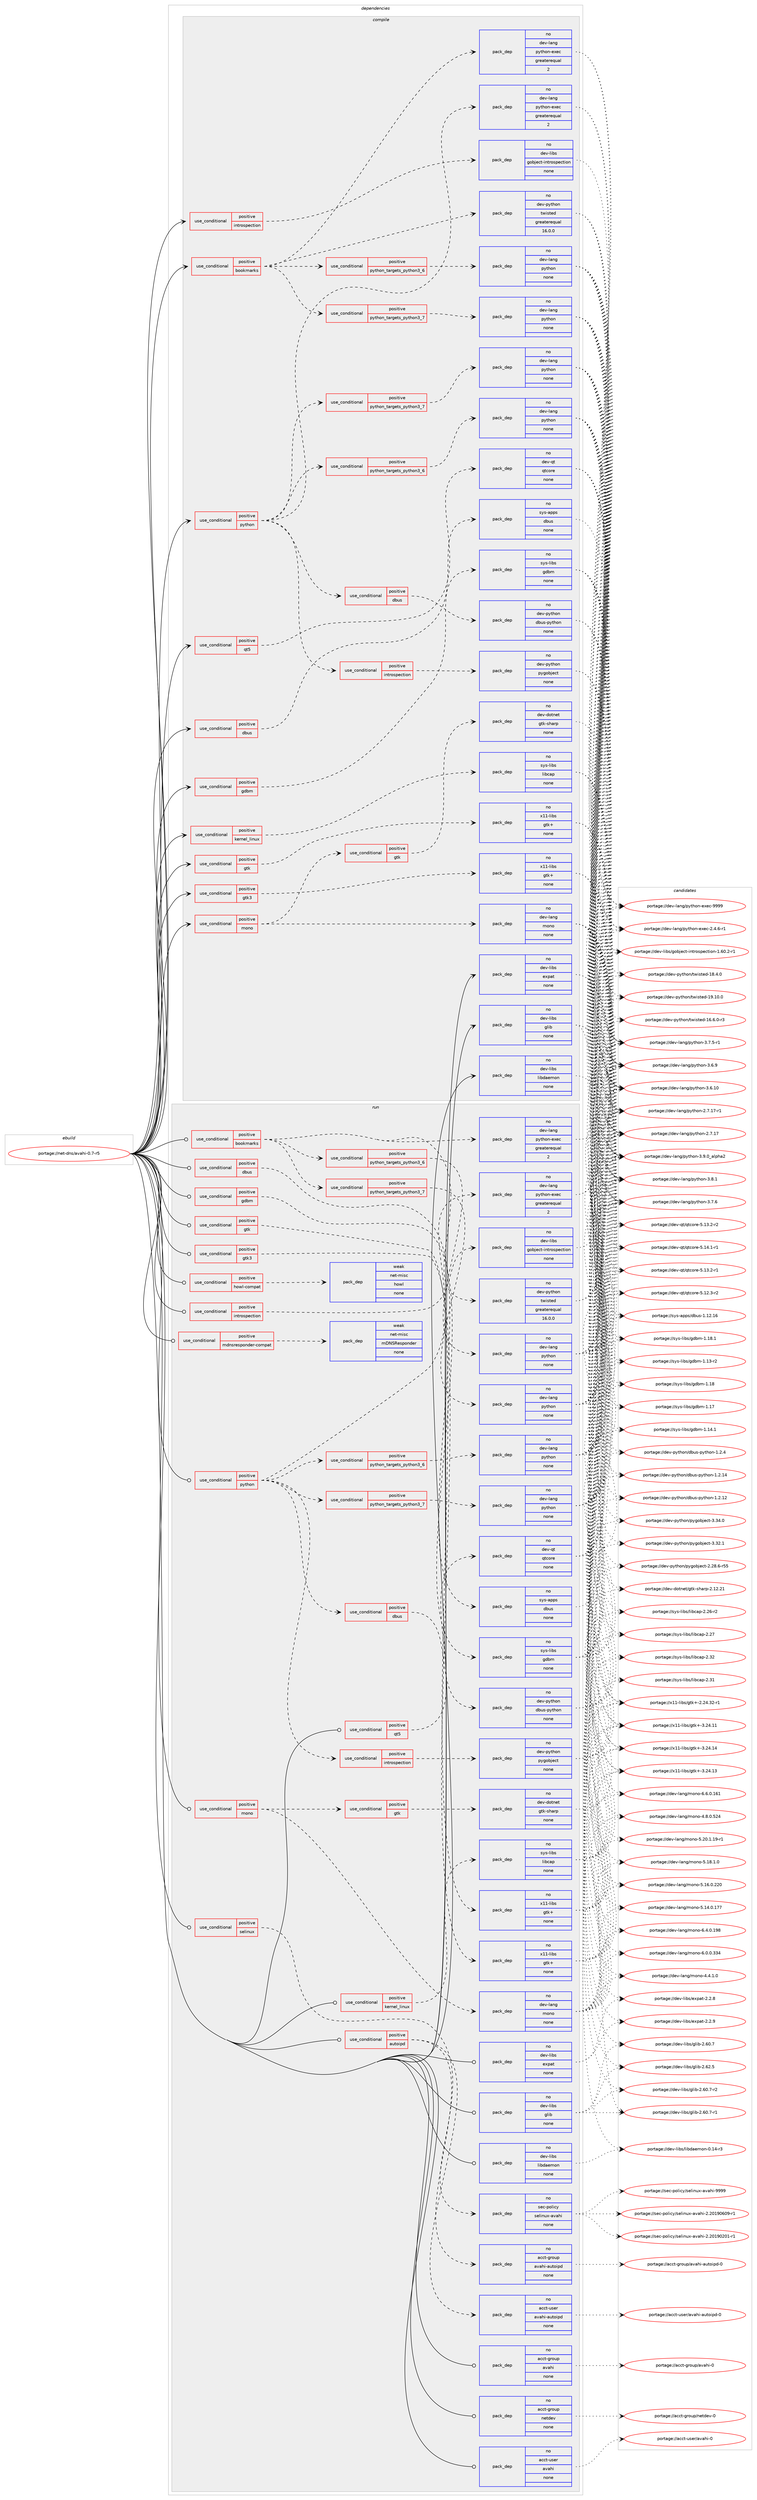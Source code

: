 digraph prolog {

# *************
# Graph options
# *************

newrank=true;
concentrate=true;
compound=true;
graph [rankdir=LR,fontname=Helvetica,fontsize=10,ranksep=1.5];#, ranksep=2.5, nodesep=0.2];
edge  [arrowhead=vee];
node  [fontname=Helvetica,fontsize=10];

# **********
# The ebuild
# **********

subgraph cluster_leftcol {
color=gray;
rank=same;
label=<<i>ebuild</i>>;
id [label="portage://net-dns/avahi-0.7-r5", color=red, width=4, href="../net-dns/avahi-0.7-r5.svg"];
}

# ****************
# The dependencies
# ****************

subgraph cluster_midcol {
color=gray;
label=<<i>dependencies</i>>;
subgraph cluster_compile {
fillcolor="#eeeeee";
style=filled;
label=<<i>compile</i>>;
subgraph cond22395 {
dependency98390 [label=<<TABLE BORDER="0" CELLBORDER="1" CELLSPACING="0" CELLPADDING="4"><TR><TD ROWSPAN="3" CELLPADDING="10">use_conditional</TD></TR><TR><TD>positive</TD></TR><TR><TD>bookmarks</TD></TR></TABLE>>, shape=none, color=red];
subgraph cond22396 {
dependency98391 [label=<<TABLE BORDER="0" CELLBORDER="1" CELLSPACING="0" CELLPADDING="4"><TR><TD ROWSPAN="3" CELLPADDING="10">use_conditional</TD></TR><TR><TD>positive</TD></TR><TR><TD>python_targets_python3_6</TD></TR></TABLE>>, shape=none, color=red];
subgraph pack74201 {
dependency98392 [label=<<TABLE BORDER="0" CELLBORDER="1" CELLSPACING="0" CELLPADDING="4" WIDTH="220"><TR><TD ROWSPAN="6" CELLPADDING="30">pack_dep</TD></TR><TR><TD WIDTH="110">no</TD></TR><TR><TD>dev-lang</TD></TR><TR><TD>python</TD></TR><TR><TD>none</TD></TR><TR><TD></TD></TR></TABLE>>, shape=none, color=blue];
}
dependency98391:e -> dependency98392:w [weight=20,style="dashed",arrowhead="vee"];
}
dependency98390:e -> dependency98391:w [weight=20,style="dashed",arrowhead="vee"];
subgraph cond22397 {
dependency98393 [label=<<TABLE BORDER="0" CELLBORDER="1" CELLSPACING="0" CELLPADDING="4"><TR><TD ROWSPAN="3" CELLPADDING="10">use_conditional</TD></TR><TR><TD>positive</TD></TR><TR><TD>python_targets_python3_7</TD></TR></TABLE>>, shape=none, color=red];
subgraph pack74202 {
dependency98394 [label=<<TABLE BORDER="0" CELLBORDER="1" CELLSPACING="0" CELLPADDING="4" WIDTH="220"><TR><TD ROWSPAN="6" CELLPADDING="30">pack_dep</TD></TR><TR><TD WIDTH="110">no</TD></TR><TR><TD>dev-lang</TD></TR><TR><TD>python</TD></TR><TR><TD>none</TD></TR><TR><TD></TD></TR></TABLE>>, shape=none, color=blue];
}
dependency98393:e -> dependency98394:w [weight=20,style="dashed",arrowhead="vee"];
}
dependency98390:e -> dependency98393:w [weight=20,style="dashed",arrowhead="vee"];
subgraph pack74203 {
dependency98395 [label=<<TABLE BORDER="0" CELLBORDER="1" CELLSPACING="0" CELLPADDING="4" WIDTH="220"><TR><TD ROWSPAN="6" CELLPADDING="30">pack_dep</TD></TR><TR><TD WIDTH="110">no</TD></TR><TR><TD>dev-lang</TD></TR><TR><TD>python-exec</TD></TR><TR><TD>greaterequal</TD></TR><TR><TD>2</TD></TR></TABLE>>, shape=none, color=blue];
}
dependency98390:e -> dependency98395:w [weight=20,style="dashed",arrowhead="vee"];
subgraph pack74204 {
dependency98396 [label=<<TABLE BORDER="0" CELLBORDER="1" CELLSPACING="0" CELLPADDING="4" WIDTH="220"><TR><TD ROWSPAN="6" CELLPADDING="30">pack_dep</TD></TR><TR><TD WIDTH="110">no</TD></TR><TR><TD>dev-python</TD></TR><TR><TD>twisted</TD></TR><TR><TD>greaterequal</TD></TR><TR><TD>16.0.0</TD></TR></TABLE>>, shape=none, color=blue];
}
dependency98390:e -> dependency98396:w [weight=20,style="dashed",arrowhead="vee"];
}
id:e -> dependency98390:w [weight=20,style="solid",arrowhead="vee"];
subgraph cond22398 {
dependency98397 [label=<<TABLE BORDER="0" CELLBORDER="1" CELLSPACING="0" CELLPADDING="4"><TR><TD ROWSPAN="3" CELLPADDING="10">use_conditional</TD></TR><TR><TD>positive</TD></TR><TR><TD>dbus</TD></TR></TABLE>>, shape=none, color=red];
subgraph pack74205 {
dependency98398 [label=<<TABLE BORDER="0" CELLBORDER="1" CELLSPACING="0" CELLPADDING="4" WIDTH="220"><TR><TD ROWSPAN="6" CELLPADDING="30">pack_dep</TD></TR><TR><TD WIDTH="110">no</TD></TR><TR><TD>sys-apps</TD></TR><TR><TD>dbus</TD></TR><TR><TD>none</TD></TR><TR><TD></TD></TR></TABLE>>, shape=none, color=blue];
}
dependency98397:e -> dependency98398:w [weight=20,style="dashed",arrowhead="vee"];
}
id:e -> dependency98397:w [weight=20,style="solid",arrowhead="vee"];
subgraph cond22399 {
dependency98399 [label=<<TABLE BORDER="0" CELLBORDER="1" CELLSPACING="0" CELLPADDING="4"><TR><TD ROWSPAN="3" CELLPADDING="10">use_conditional</TD></TR><TR><TD>positive</TD></TR><TR><TD>gdbm</TD></TR></TABLE>>, shape=none, color=red];
subgraph pack74206 {
dependency98400 [label=<<TABLE BORDER="0" CELLBORDER="1" CELLSPACING="0" CELLPADDING="4" WIDTH="220"><TR><TD ROWSPAN="6" CELLPADDING="30">pack_dep</TD></TR><TR><TD WIDTH="110">no</TD></TR><TR><TD>sys-libs</TD></TR><TR><TD>gdbm</TD></TR><TR><TD>none</TD></TR><TR><TD></TD></TR></TABLE>>, shape=none, color=blue];
}
dependency98399:e -> dependency98400:w [weight=20,style="dashed",arrowhead="vee"];
}
id:e -> dependency98399:w [weight=20,style="solid",arrowhead="vee"];
subgraph cond22400 {
dependency98401 [label=<<TABLE BORDER="0" CELLBORDER="1" CELLSPACING="0" CELLPADDING="4"><TR><TD ROWSPAN="3" CELLPADDING="10">use_conditional</TD></TR><TR><TD>positive</TD></TR><TR><TD>gtk</TD></TR></TABLE>>, shape=none, color=red];
subgraph pack74207 {
dependency98402 [label=<<TABLE BORDER="0" CELLBORDER="1" CELLSPACING="0" CELLPADDING="4" WIDTH="220"><TR><TD ROWSPAN="6" CELLPADDING="30">pack_dep</TD></TR><TR><TD WIDTH="110">no</TD></TR><TR><TD>x11-libs</TD></TR><TR><TD>gtk+</TD></TR><TR><TD>none</TD></TR><TR><TD></TD></TR></TABLE>>, shape=none, color=blue];
}
dependency98401:e -> dependency98402:w [weight=20,style="dashed",arrowhead="vee"];
}
id:e -> dependency98401:w [weight=20,style="solid",arrowhead="vee"];
subgraph cond22401 {
dependency98403 [label=<<TABLE BORDER="0" CELLBORDER="1" CELLSPACING="0" CELLPADDING="4"><TR><TD ROWSPAN="3" CELLPADDING="10">use_conditional</TD></TR><TR><TD>positive</TD></TR><TR><TD>gtk3</TD></TR></TABLE>>, shape=none, color=red];
subgraph pack74208 {
dependency98404 [label=<<TABLE BORDER="0" CELLBORDER="1" CELLSPACING="0" CELLPADDING="4" WIDTH="220"><TR><TD ROWSPAN="6" CELLPADDING="30">pack_dep</TD></TR><TR><TD WIDTH="110">no</TD></TR><TR><TD>x11-libs</TD></TR><TR><TD>gtk+</TD></TR><TR><TD>none</TD></TR><TR><TD></TD></TR></TABLE>>, shape=none, color=blue];
}
dependency98403:e -> dependency98404:w [weight=20,style="dashed",arrowhead="vee"];
}
id:e -> dependency98403:w [weight=20,style="solid",arrowhead="vee"];
subgraph cond22402 {
dependency98405 [label=<<TABLE BORDER="0" CELLBORDER="1" CELLSPACING="0" CELLPADDING="4"><TR><TD ROWSPAN="3" CELLPADDING="10">use_conditional</TD></TR><TR><TD>positive</TD></TR><TR><TD>introspection</TD></TR></TABLE>>, shape=none, color=red];
subgraph pack74209 {
dependency98406 [label=<<TABLE BORDER="0" CELLBORDER="1" CELLSPACING="0" CELLPADDING="4" WIDTH="220"><TR><TD ROWSPAN="6" CELLPADDING="30">pack_dep</TD></TR><TR><TD WIDTH="110">no</TD></TR><TR><TD>dev-libs</TD></TR><TR><TD>gobject-introspection</TD></TR><TR><TD>none</TD></TR><TR><TD></TD></TR></TABLE>>, shape=none, color=blue];
}
dependency98405:e -> dependency98406:w [weight=20,style="dashed",arrowhead="vee"];
}
id:e -> dependency98405:w [weight=20,style="solid",arrowhead="vee"];
subgraph cond22403 {
dependency98407 [label=<<TABLE BORDER="0" CELLBORDER="1" CELLSPACING="0" CELLPADDING="4"><TR><TD ROWSPAN="3" CELLPADDING="10">use_conditional</TD></TR><TR><TD>positive</TD></TR><TR><TD>kernel_linux</TD></TR></TABLE>>, shape=none, color=red];
subgraph pack74210 {
dependency98408 [label=<<TABLE BORDER="0" CELLBORDER="1" CELLSPACING="0" CELLPADDING="4" WIDTH="220"><TR><TD ROWSPAN="6" CELLPADDING="30">pack_dep</TD></TR><TR><TD WIDTH="110">no</TD></TR><TR><TD>sys-libs</TD></TR><TR><TD>libcap</TD></TR><TR><TD>none</TD></TR><TR><TD></TD></TR></TABLE>>, shape=none, color=blue];
}
dependency98407:e -> dependency98408:w [weight=20,style="dashed",arrowhead="vee"];
}
id:e -> dependency98407:w [weight=20,style="solid",arrowhead="vee"];
subgraph cond22404 {
dependency98409 [label=<<TABLE BORDER="0" CELLBORDER="1" CELLSPACING="0" CELLPADDING="4"><TR><TD ROWSPAN="3" CELLPADDING="10">use_conditional</TD></TR><TR><TD>positive</TD></TR><TR><TD>mono</TD></TR></TABLE>>, shape=none, color=red];
subgraph pack74211 {
dependency98410 [label=<<TABLE BORDER="0" CELLBORDER="1" CELLSPACING="0" CELLPADDING="4" WIDTH="220"><TR><TD ROWSPAN="6" CELLPADDING="30">pack_dep</TD></TR><TR><TD WIDTH="110">no</TD></TR><TR><TD>dev-lang</TD></TR><TR><TD>mono</TD></TR><TR><TD>none</TD></TR><TR><TD></TD></TR></TABLE>>, shape=none, color=blue];
}
dependency98409:e -> dependency98410:w [weight=20,style="dashed",arrowhead="vee"];
subgraph cond22405 {
dependency98411 [label=<<TABLE BORDER="0" CELLBORDER="1" CELLSPACING="0" CELLPADDING="4"><TR><TD ROWSPAN="3" CELLPADDING="10">use_conditional</TD></TR><TR><TD>positive</TD></TR><TR><TD>gtk</TD></TR></TABLE>>, shape=none, color=red];
subgraph pack74212 {
dependency98412 [label=<<TABLE BORDER="0" CELLBORDER="1" CELLSPACING="0" CELLPADDING="4" WIDTH="220"><TR><TD ROWSPAN="6" CELLPADDING="30">pack_dep</TD></TR><TR><TD WIDTH="110">no</TD></TR><TR><TD>dev-dotnet</TD></TR><TR><TD>gtk-sharp</TD></TR><TR><TD>none</TD></TR><TR><TD></TD></TR></TABLE>>, shape=none, color=blue];
}
dependency98411:e -> dependency98412:w [weight=20,style="dashed",arrowhead="vee"];
}
dependency98409:e -> dependency98411:w [weight=20,style="dashed",arrowhead="vee"];
}
id:e -> dependency98409:w [weight=20,style="solid",arrowhead="vee"];
subgraph cond22406 {
dependency98413 [label=<<TABLE BORDER="0" CELLBORDER="1" CELLSPACING="0" CELLPADDING="4"><TR><TD ROWSPAN="3" CELLPADDING="10">use_conditional</TD></TR><TR><TD>positive</TD></TR><TR><TD>python</TD></TR></TABLE>>, shape=none, color=red];
subgraph cond22407 {
dependency98414 [label=<<TABLE BORDER="0" CELLBORDER="1" CELLSPACING="0" CELLPADDING="4"><TR><TD ROWSPAN="3" CELLPADDING="10">use_conditional</TD></TR><TR><TD>positive</TD></TR><TR><TD>python_targets_python3_6</TD></TR></TABLE>>, shape=none, color=red];
subgraph pack74213 {
dependency98415 [label=<<TABLE BORDER="0" CELLBORDER="1" CELLSPACING="0" CELLPADDING="4" WIDTH="220"><TR><TD ROWSPAN="6" CELLPADDING="30">pack_dep</TD></TR><TR><TD WIDTH="110">no</TD></TR><TR><TD>dev-lang</TD></TR><TR><TD>python</TD></TR><TR><TD>none</TD></TR><TR><TD></TD></TR></TABLE>>, shape=none, color=blue];
}
dependency98414:e -> dependency98415:w [weight=20,style="dashed",arrowhead="vee"];
}
dependency98413:e -> dependency98414:w [weight=20,style="dashed",arrowhead="vee"];
subgraph cond22408 {
dependency98416 [label=<<TABLE BORDER="0" CELLBORDER="1" CELLSPACING="0" CELLPADDING="4"><TR><TD ROWSPAN="3" CELLPADDING="10">use_conditional</TD></TR><TR><TD>positive</TD></TR><TR><TD>python_targets_python3_7</TD></TR></TABLE>>, shape=none, color=red];
subgraph pack74214 {
dependency98417 [label=<<TABLE BORDER="0" CELLBORDER="1" CELLSPACING="0" CELLPADDING="4" WIDTH="220"><TR><TD ROWSPAN="6" CELLPADDING="30">pack_dep</TD></TR><TR><TD WIDTH="110">no</TD></TR><TR><TD>dev-lang</TD></TR><TR><TD>python</TD></TR><TR><TD>none</TD></TR><TR><TD></TD></TR></TABLE>>, shape=none, color=blue];
}
dependency98416:e -> dependency98417:w [weight=20,style="dashed",arrowhead="vee"];
}
dependency98413:e -> dependency98416:w [weight=20,style="dashed",arrowhead="vee"];
subgraph pack74215 {
dependency98418 [label=<<TABLE BORDER="0" CELLBORDER="1" CELLSPACING="0" CELLPADDING="4" WIDTH="220"><TR><TD ROWSPAN="6" CELLPADDING="30">pack_dep</TD></TR><TR><TD WIDTH="110">no</TD></TR><TR><TD>dev-lang</TD></TR><TR><TD>python-exec</TD></TR><TR><TD>greaterequal</TD></TR><TR><TD>2</TD></TR></TABLE>>, shape=none, color=blue];
}
dependency98413:e -> dependency98418:w [weight=20,style="dashed",arrowhead="vee"];
subgraph cond22409 {
dependency98419 [label=<<TABLE BORDER="0" CELLBORDER="1" CELLSPACING="0" CELLPADDING="4"><TR><TD ROWSPAN="3" CELLPADDING="10">use_conditional</TD></TR><TR><TD>positive</TD></TR><TR><TD>dbus</TD></TR></TABLE>>, shape=none, color=red];
subgraph pack74216 {
dependency98420 [label=<<TABLE BORDER="0" CELLBORDER="1" CELLSPACING="0" CELLPADDING="4" WIDTH="220"><TR><TD ROWSPAN="6" CELLPADDING="30">pack_dep</TD></TR><TR><TD WIDTH="110">no</TD></TR><TR><TD>dev-python</TD></TR><TR><TD>dbus-python</TD></TR><TR><TD>none</TD></TR><TR><TD></TD></TR></TABLE>>, shape=none, color=blue];
}
dependency98419:e -> dependency98420:w [weight=20,style="dashed",arrowhead="vee"];
}
dependency98413:e -> dependency98419:w [weight=20,style="dashed",arrowhead="vee"];
subgraph cond22410 {
dependency98421 [label=<<TABLE BORDER="0" CELLBORDER="1" CELLSPACING="0" CELLPADDING="4"><TR><TD ROWSPAN="3" CELLPADDING="10">use_conditional</TD></TR><TR><TD>positive</TD></TR><TR><TD>introspection</TD></TR></TABLE>>, shape=none, color=red];
subgraph pack74217 {
dependency98422 [label=<<TABLE BORDER="0" CELLBORDER="1" CELLSPACING="0" CELLPADDING="4" WIDTH="220"><TR><TD ROWSPAN="6" CELLPADDING="30">pack_dep</TD></TR><TR><TD WIDTH="110">no</TD></TR><TR><TD>dev-python</TD></TR><TR><TD>pygobject</TD></TR><TR><TD>none</TD></TR><TR><TD></TD></TR></TABLE>>, shape=none, color=blue];
}
dependency98421:e -> dependency98422:w [weight=20,style="dashed",arrowhead="vee"];
}
dependency98413:e -> dependency98421:w [weight=20,style="dashed",arrowhead="vee"];
}
id:e -> dependency98413:w [weight=20,style="solid",arrowhead="vee"];
subgraph cond22411 {
dependency98423 [label=<<TABLE BORDER="0" CELLBORDER="1" CELLSPACING="0" CELLPADDING="4"><TR><TD ROWSPAN="3" CELLPADDING="10">use_conditional</TD></TR><TR><TD>positive</TD></TR><TR><TD>qt5</TD></TR></TABLE>>, shape=none, color=red];
subgraph pack74218 {
dependency98424 [label=<<TABLE BORDER="0" CELLBORDER="1" CELLSPACING="0" CELLPADDING="4" WIDTH="220"><TR><TD ROWSPAN="6" CELLPADDING="30">pack_dep</TD></TR><TR><TD WIDTH="110">no</TD></TR><TR><TD>dev-qt</TD></TR><TR><TD>qtcore</TD></TR><TR><TD>none</TD></TR><TR><TD></TD></TR></TABLE>>, shape=none, color=blue];
}
dependency98423:e -> dependency98424:w [weight=20,style="dashed",arrowhead="vee"];
}
id:e -> dependency98423:w [weight=20,style="solid",arrowhead="vee"];
subgraph pack74219 {
dependency98425 [label=<<TABLE BORDER="0" CELLBORDER="1" CELLSPACING="0" CELLPADDING="4" WIDTH="220"><TR><TD ROWSPAN="6" CELLPADDING="30">pack_dep</TD></TR><TR><TD WIDTH="110">no</TD></TR><TR><TD>dev-libs</TD></TR><TR><TD>expat</TD></TR><TR><TD>none</TD></TR><TR><TD></TD></TR></TABLE>>, shape=none, color=blue];
}
id:e -> dependency98425:w [weight=20,style="solid",arrowhead="vee"];
subgraph pack74220 {
dependency98426 [label=<<TABLE BORDER="0" CELLBORDER="1" CELLSPACING="0" CELLPADDING="4" WIDTH="220"><TR><TD ROWSPAN="6" CELLPADDING="30">pack_dep</TD></TR><TR><TD WIDTH="110">no</TD></TR><TR><TD>dev-libs</TD></TR><TR><TD>glib</TD></TR><TR><TD>none</TD></TR><TR><TD></TD></TR></TABLE>>, shape=none, color=blue];
}
id:e -> dependency98426:w [weight=20,style="solid",arrowhead="vee"];
subgraph pack74221 {
dependency98427 [label=<<TABLE BORDER="0" CELLBORDER="1" CELLSPACING="0" CELLPADDING="4" WIDTH="220"><TR><TD ROWSPAN="6" CELLPADDING="30">pack_dep</TD></TR><TR><TD WIDTH="110">no</TD></TR><TR><TD>dev-libs</TD></TR><TR><TD>libdaemon</TD></TR><TR><TD>none</TD></TR><TR><TD></TD></TR></TABLE>>, shape=none, color=blue];
}
id:e -> dependency98427:w [weight=20,style="solid",arrowhead="vee"];
}
subgraph cluster_compileandrun {
fillcolor="#eeeeee";
style=filled;
label=<<i>compile and run</i>>;
}
subgraph cluster_run {
fillcolor="#eeeeee";
style=filled;
label=<<i>run</i>>;
subgraph cond22412 {
dependency98428 [label=<<TABLE BORDER="0" CELLBORDER="1" CELLSPACING="0" CELLPADDING="4"><TR><TD ROWSPAN="3" CELLPADDING="10">use_conditional</TD></TR><TR><TD>positive</TD></TR><TR><TD>autoipd</TD></TR></TABLE>>, shape=none, color=red];
subgraph pack74222 {
dependency98429 [label=<<TABLE BORDER="0" CELLBORDER="1" CELLSPACING="0" CELLPADDING="4" WIDTH="220"><TR><TD ROWSPAN="6" CELLPADDING="30">pack_dep</TD></TR><TR><TD WIDTH="110">no</TD></TR><TR><TD>acct-user</TD></TR><TR><TD>avahi-autoipd</TD></TR><TR><TD>none</TD></TR><TR><TD></TD></TR></TABLE>>, shape=none, color=blue];
}
dependency98428:e -> dependency98429:w [weight=20,style="dashed",arrowhead="vee"];
subgraph pack74223 {
dependency98430 [label=<<TABLE BORDER="0" CELLBORDER="1" CELLSPACING="0" CELLPADDING="4" WIDTH="220"><TR><TD ROWSPAN="6" CELLPADDING="30">pack_dep</TD></TR><TR><TD WIDTH="110">no</TD></TR><TR><TD>acct-group</TD></TR><TR><TD>avahi-autoipd</TD></TR><TR><TD>none</TD></TR><TR><TD></TD></TR></TABLE>>, shape=none, color=blue];
}
dependency98428:e -> dependency98430:w [weight=20,style="dashed",arrowhead="vee"];
}
id:e -> dependency98428:w [weight=20,style="solid",arrowhead="odot"];
subgraph cond22413 {
dependency98431 [label=<<TABLE BORDER="0" CELLBORDER="1" CELLSPACING="0" CELLPADDING="4"><TR><TD ROWSPAN="3" CELLPADDING="10">use_conditional</TD></TR><TR><TD>positive</TD></TR><TR><TD>bookmarks</TD></TR></TABLE>>, shape=none, color=red];
subgraph cond22414 {
dependency98432 [label=<<TABLE BORDER="0" CELLBORDER="1" CELLSPACING="0" CELLPADDING="4"><TR><TD ROWSPAN="3" CELLPADDING="10">use_conditional</TD></TR><TR><TD>positive</TD></TR><TR><TD>python_targets_python3_6</TD></TR></TABLE>>, shape=none, color=red];
subgraph pack74224 {
dependency98433 [label=<<TABLE BORDER="0" CELLBORDER="1" CELLSPACING="0" CELLPADDING="4" WIDTH="220"><TR><TD ROWSPAN="6" CELLPADDING="30">pack_dep</TD></TR><TR><TD WIDTH="110">no</TD></TR><TR><TD>dev-lang</TD></TR><TR><TD>python</TD></TR><TR><TD>none</TD></TR><TR><TD></TD></TR></TABLE>>, shape=none, color=blue];
}
dependency98432:e -> dependency98433:w [weight=20,style="dashed",arrowhead="vee"];
}
dependency98431:e -> dependency98432:w [weight=20,style="dashed",arrowhead="vee"];
subgraph cond22415 {
dependency98434 [label=<<TABLE BORDER="0" CELLBORDER="1" CELLSPACING="0" CELLPADDING="4"><TR><TD ROWSPAN="3" CELLPADDING="10">use_conditional</TD></TR><TR><TD>positive</TD></TR><TR><TD>python_targets_python3_7</TD></TR></TABLE>>, shape=none, color=red];
subgraph pack74225 {
dependency98435 [label=<<TABLE BORDER="0" CELLBORDER="1" CELLSPACING="0" CELLPADDING="4" WIDTH="220"><TR><TD ROWSPAN="6" CELLPADDING="30">pack_dep</TD></TR><TR><TD WIDTH="110">no</TD></TR><TR><TD>dev-lang</TD></TR><TR><TD>python</TD></TR><TR><TD>none</TD></TR><TR><TD></TD></TR></TABLE>>, shape=none, color=blue];
}
dependency98434:e -> dependency98435:w [weight=20,style="dashed",arrowhead="vee"];
}
dependency98431:e -> dependency98434:w [weight=20,style="dashed",arrowhead="vee"];
subgraph pack74226 {
dependency98436 [label=<<TABLE BORDER="0" CELLBORDER="1" CELLSPACING="0" CELLPADDING="4" WIDTH="220"><TR><TD ROWSPAN="6" CELLPADDING="30">pack_dep</TD></TR><TR><TD WIDTH="110">no</TD></TR><TR><TD>dev-lang</TD></TR><TR><TD>python-exec</TD></TR><TR><TD>greaterequal</TD></TR><TR><TD>2</TD></TR></TABLE>>, shape=none, color=blue];
}
dependency98431:e -> dependency98436:w [weight=20,style="dashed",arrowhead="vee"];
subgraph pack74227 {
dependency98437 [label=<<TABLE BORDER="0" CELLBORDER="1" CELLSPACING="0" CELLPADDING="4" WIDTH="220"><TR><TD ROWSPAN="6" CELLPADDING="30">pack_dep</TD></TR><TR><TD WIDTH="110">no</TD></TR><TR><TD>dev-python</TD></TR><TR><TD>twisted</TD></TR><TR><TD>greaterequal</TD></TR><TR><TD>16.0.0</TD></TR></TABLE>>, shape=none, color=blue];
}
dependency98431:e -> dependency98437:w [weight=20,style="dashed",arrowhead="vee"];
}
id:e -> dependency98431:w [weight=20,style="solid",arrowhead="odot"];
subgraph cond22416 {
dependency98438 [label=<<TABLE BORDER="0" CELLBORDER="1" CELLSPACING="0" CELLPADDING="4"><TR><TD ROWSPAN="3" CELLPADDING="10">use_conditional</TD></TR><TR><TD>positive</TD></TR><TR><TD>dbus</TD></TR></TABLE>>, shape=none, color=red];
subgraph pack74228 {
dependency98439 [label=<<TABLE BORDER="0" CELLBORDER="1" CELLSPACING="0" CELLPADDING="4" WIDTH="220"><TR><TD ROWSPAN="6" CELLPADDING="30">pack_dep</TD></TR><TR><TD WIDTH="110">no</TD></TR><TR><TD>sys-apps</TD></TR><TR><TD>dbus</TD></TR><TR><TD>none</TD></TR><TR><TD></TD></TR></TABLE>>, shape=none, color=blue];
}
dependency98438:e -> dependency98439:w [weight=20,style="dashed",arrowhead="vee"];
}
id:e -> dependency98438:w [weight=20,style="solid",arrowhead="odot"];
subgraph cond22417 {
dependency98440 [label=<<TABLE BORDER="0" CELLBORDER="1" CELLSPACING="0" CELLPADDING="4"><TR><TD ROWSPAN="3" CELLPADDING="10">use_conditional</TD></TR><TR><TD>positive</TD></TR><TR><TD>gdbm</TD></TR></TABLE>>, shape=none, color=red];
subgraph pack74229 {
dependency98441 [label=<<TABLE BORDER="0" CELLBORDER="1" CELLSPACING="0" CELLPADDING="4" WIDTH="220"><TR><TD ROWSPAN="6" CELLPADDING="30">pack_dep</TD></TR><TR><TD WIDTH="110">no</TD></TR><TR><TD>sys-libs</TD></TR><TR><TD>gdbm</TD></TR><TR><TD>none</TD></TR><TR><TD></TD></TR></TABLE>>, shape=none, color=blue];
}
dependency98440:e -> dependency98441:w [weight=20,style="dashed",arrowhead="vee"];
}
id:e -> dependency98440:w [weight=20,style="solid",arrowhead="odot"];
subgraph cond22418 {
dependency98442 [label=<<TABLE BORDER="0" CELLBORDER="1" CELLSPACING="0" CELLPADDING="4"><TR><TD ROWSPAN="3" CELLPADDING="10">use_conditional</TD></TR><TR><TD>positive</TD></TR><TR><TD>gtk</TD></TR></TABLE>>, shape=none, color=red];
subgraph pack74230 {
dependency98443 [label=<<TABLE BORDER="0" CELLBORDER="1" CELLSPACING="0" CELLPADDING="4" WIDTH="220"><TR><TD ROWSPAN="6" CELLPADDING="30">pack_dep</TD></TR><TR><TD WIDTH="110">no</TD></TR><TR><TD>x11-libs</TD></TR><TR><TD>gtk+</TD></TR><TR><TD>none</TD></TR><TR><TD></TD></TR></TABLE>>, shape=none, color=blue];
}
dependency98442:e -> dependency98443:w [weight=20,style="dashed",arrowhead="vee"];
}
id:e -> dependency98442:w [weight=20,style="solid",arrowhead="odot"];
subgraph cond22419 {
dependency98444 [label=<<TABLE BORDER="0" CELLBORDER="1" CELLSPACING="0" CELLPADDING="4"><TR><TD ROWSPAN="3" CELLPADDING="10">use_conditional</TD></TR><TR><TD>positive</TD></TR><TR><TD>gtk3</TD></TR></TABLE>>, shape=none, color=red];
subgraph pack74231 {
dependency98445 [label=<<TABLE BORDER="0" CELLBORDER="1" CELLSPACING="0" CELLPADDING="4" WIDTH="220"><TR><TD ROWSPAN="6" CELLPADDING="30">pack_dep</TD></TR><TR><TD WIDTH="110">no</TD></TR><TR><TD>x11-libs</TD></TR><TR><TD>gtk+</TD></TR><TR><TD>none</TD></TR><TR><TD></TD></TR></TABLE>>, shape=none, color=blue];
}
dependency98444:e -> dependency98445:w [weight=20,style="dashed",arrowhead="vee"];
}
id:e -> dependency98444:w [weight=20,style="solid",arrowhead="odot"];
subgraph cond22420 {
dependency98446 [label=<<TABLE BORDER="0" CELLBORDER="1" CELLSPACING="0" CELLPADDING="4"><TR><TD ROWSPAN="3" CELLPADDING="10">use_conditional</TD></TR><TR><TD>positive</TD></TR><TR><TD>howl-compat</TD></TR></TABLE>>, shape=none, color=red];
subgraph pack74232 {
dependency98447 [label=<<TABLE BORDER="0" CELLBORDER="1" CELLSPACING="0" CELLPADDING="4" WIDTH="220"><TR><TD ROWSPAN="6" CELLPADDING="30">pack_dep</TD></TR><TR><TD WIDTH="110">weak</TD></TR><TR><TD>net-misc</TD></TR><TR><TD>howl</TD></TR><TR><TD>none</TD></TR><TR><TD></TD></TR></TABLE>>, shape=none, color=blue];
}
dependency98446:e -> dependency98447:w [weight=20,style="dashed",arrowhead="vee"];
}
id:e -> dependency98446:w [weight=20,style="solid",arrowhead="odot"];
subgraph cond22421 {
dependency98448 [label=<<TABLE BORDER="0" CELLBORDER="1" CELLSPACING="0" CELLPADDING="4"><TR><TD ROWSPAN="3" CELLPADDING="10">use_conditional</TD></TR><TR><TD>positive</TD></TR><TR><TD>introspection</TD></TR></TABLE>>, shape=none, color=red];
subgraph pack74233 {
dependency98449 [label=<<TABLE BORDER="0" CELLBORDER="1" CELLSPACING="0" CELLPADDING="4" WIDTH="220"><TR><TD ROWSPAN="6" CELLPADDING="30">pack_dep</TD></TR><TR><TD WIDTH="110">no</TD></TR><TR><TD>dev-libs</TD></TR><TR><TD>gobject-introspection</TD></TR><TR><TD>none</TD></TR><TR><TD></TD></TR></TABLE>>, shape=none, color=blue];
}
dependency98448:e -> dependency98449:w [weight=20,style="dashed",arrowhead="vee"];
}
id:e -> dependency98448:w [weight=20,style="solid",arrowhead="odot"];
subgraph cond22422 {
dependency98450 [label=<<TABLE BORDER="0" CELLBORDER="1" CELLSPACING="0" CELLPADDING="4"><TR><TD ROWSPAN="3" CELLPADDING="10">use_conditional</TD></TR><TR><TD>positive</TD></TR><TR><TD>kernel_linux</TD></TR></TABLE>>, shape=none, color=red];
subgraph pack74234 {
dependency98451 [label=<<TABLE BORDER="0" CELLBORDER="1" CELLSPACING="0" CELLPADDING="4" WIDTH="220"><TR><TD ROWSPAN="6" CELLPADDING="30">pack_dep</TD></TR><TR><TD WIDTH="110">no</TD></TR><TR><TD>sys-libs</TD></TR><TR><TD>libcap</TD></TR><TR><TD>none</TD></TR><TR><TD></TD></TR></TABLE>>, shape=none, color=blue];
}
dependency98450:e -> dependency98451:w [weight=20,style="dashed",arrowhead="vee"];
}
id:e -> dependency98450:w [weight=20,style="solid",arrowhead="odot"];
subgraph cond22423 {
dependency98452 [label=<<TABLE BORDER="0" CELLBORDER="1" CELLSPACING="0" CELLPADDING="4"><TR><TD ROWSPAN="3" CELLPADDING="10">use_conditional</TD></TR><TR><TD>positive</TD></TR><TR><TD>mdnsresponder-compat</TD></TR></TABLE>>, shape=none, color=red];
subgraph pack74235 {
dependency98453 [label=<<TABLE BORDER="0" CELLBORDER="1" CELLSPACING="0" CELLPADDING="4" WIDTH="220"><TR><TD ROWSPAN="6" CELLPADDING="30">pack_dep</TD></TR><TR><TD WIDTH="110">weak</TD></TR><TR><TD>net-misc</TD></TR><TR><TD>mDNSResponder</TD></TR><TR><TD>none</TD></TR><TR><TD></TD></TR></TABLE>>, shape=none, color=blue];
}
dependency98452:e -> dependency98453:w [weight=20,style="dashed",arrowhead="vee"];
}
id:e -> dependency98452:w [weight=20,style="solid",arrowhead="odot"];
subgraph cond22424 {
dependency98454 [label=<<TABLE BORDER="0" CELLBORDER="1" CELLSPACING="0" CELLPADDING="4"><TR><TD ROWSPAN="3" CELLPADDING="10">use_conditional</TD></TR><TR><TD>positive</TD></TR><TR><TD>mono</TD></TR></TABLE>>, shape=none, color=red];
subgraph pack74236 {
dependency98455 [label=<<TABLE BORDER="0" CELLBORDER="1" CELLSPACING="0" CELLPADDING="4" WIDTH="220"><TR><TD ROWSPAN="6" CELLPADDING="30">pack_dep</TD></TR><TR><TD WIDTH="110">no</TD></TR><TR><TD>dev-lang</TD></TR><TR><TD>mono</TD></TR><TR><TD>none</TD></TR><TR><TD></TD></TR></TABLE>>, shape=none, color=blue];
}
dependency98454:e -> dependency98455:w [weight=20,style="dashed",arrowhead="vee"];
subgraph cond22425 {
dependency98456 [label=<<TABLE BORDER="0" CELLBORDER="1" CELLSPACING="0" CELLPADDING="4"><TR><TD ROWSPAN="3" CELLPADDING="10">use_conditional</TD></TR><TR><TD>positive</TD></TR><TR><TD>gtk</TD></TR></TABLE>>, shape=none, color=red];
subgraph pack74237 {
dependency98457 [label=<<TABLE BORDER="0" CELLBORDER="1" CELLSPACING="0" CELLPADDING="4" WIDTH="220"><TR><TD ROWSPAN="6" CELLPADDING="30">pack_dep</TD></TR><TR><TD WIDTH="110">no</TD></TR><TR><TD>dev-dotnet</TD></TR><TR><TD>gtk-sharp</TD></TR><TR><TD>none</TD></TR><TR><TD></TD></TR></TABLE>>, shape=none, color=blue];
}
dependency98456:e -> dependency98457:w [weight=20,style="dashed",arrowhead="vee"];
}
dependency98454:e -> dependency98456:w [weight=20,style="dashed",arrowhead="vee"];
}
id:e -> dependency98454:w [weight=20,style="solid",arrowhead="odot"];
subgraph cond22426 {
dependency98458 [label=<<TABLE BORDER="0" CELLBORDER="1" CELLSPACING="0" CELLPADDING="4"><TR><TD ROWSPAN="3" CELLPADDING="10">use_conditional</TD></TR><TR><TD>positive</TD></TR><TR><TD>python</TD></TR></TABLE>>, shape=none, color=red];
subgraph cond22427 {
dependency98459 [label=<<TABLE BORDER="0" CELLBORDER="1" CELLSPACING="0" CELLPADDING="4"><TR><TD ROWSPAN="3" CELLPADDING="10">use_conditional</TD></TR><TR><TD>positive</TD></TR><TR><TD>python_targets_python3_6</TD></TR></TABLE>>, shape=none, color=red];
subgraph pack74238 {
dependency98460 [label=<<TABLE BORDER="0" CELLBORDER="1" CELLSPACING="0" CELLPADDING="4" WIDTH="220"><TR><TD ROWSPAN="6" CELLPADDING="30">pack_dep</TD></TR><TR><TD WIDTH="110">no</TD></TR><TR><TD>dev-lang</TD></TR><TR><TD>python</TD></TR><TR><TD>none</TD></TR><TR><TD></TD></TR></TABLE>>, shape=none, color=blue];
}
dependency98459:e -> dependency98460:w [weight=20,style="dashed",arrowhead="vee"];
}
dependency98458:e -> dependency98459:w [weight=20,style="dashed",arrowhead="vee"];
subgraph cond22428 {
dependency98461 [label=<<TABLE BORDER="0" CELLBORDER="1" CELLSPACING="0" CELLPADDING="4"><TR><TD ROWSPAN="3" CELLPADDING="10">use_conditional</TD></TR><TR><TD>positive</TD></TR><TR><TD>python_targets_python3_7</TD></TR></TABLE>>, shape=none, color=red];
subgraph pack74239 {
dependency98462 [label=<<TABLE BORDER="0" CELLBORDER="1" CELLSPACING="0" CELLPADDING="4" WIDTH="220"><TR><TD ROWSPAN="6" CELLPADDING="30">pack_dep</TD></TR><TR><TD WIDTH="110">no</TD></TR><TR><TD>dev-lang</TD></TR><TR><TD>python</TD></TR><TR><TD>none</TD></TR><TR><TD></TD></TR></TABLE>>, shape=none, color=blue];
}
dependency98461:e -> dependency98462:w [weight=20,style="dashed",arrowhead="vee"];
}
dependency98458:e -> dependency98461:w [weight=20,style="dashed",arrowhead="vee"];
subgraph pack74240 {
dependency98463 [label=<<TABLE BORDER="0" CELLBORDER="1" CELLSPACING="0" CELLPADDING="4" WIDTH="220"><TR><TD ROWSPAN="6" CELLPADDING="30">pack_dep</TD></TR><TR><TD WIDTH="110">no</TD></TR><TR><TD>dev-lang</TD></TR><TR><TD>python-exec</TD></TR><TR><TD>greaterequal</TD></TR><TR><TD>2</TD></TR></TABLE>>, shape=none, color=blue];
}
dependency98458:e -> dependency98463:w [weight=20,style="dashed",arrowhead="vee"];
subgraph cond22429 {
dependency98464 [label=<<TABLE BORDER="0" CELLBORDER="1" CELLSPACING="0" CELLPADDING="4"><TR><TD ROWSPAN="3" CELLPADDING="10">use_conditional</TD></TR><TR><TD>positive</TD></TR><TR><TD>dbus</TD></TR></TABLE>>, shape=none, color=red];
subgraph pack74241 {
dependency98465 [label=<<TABLE BORDER="0" CELLBORDER="1" CELLSPACING="0" CELLPADDING="4" WIDTH="220"><TR><TD ROWSPAN="6" CELLPADDING="30">pack_dep</TD></TR><TR><TD WIDTH="110">no</TD></TR><TR><TD>dev-python</TD></TR><TR><TD>dbus-python</TD></TR><TR><TD>none</TD></TR><TR><TD></TD></TR></TABLE>>, shape=none, color=blue];
}
dependency98464:e -> dependency98465:w [weight=20,style="dashed",arrowhead="vee"];
}
dependency98458:e -> dependency98464:w [weight=20,style="dashed",arrowhead="vee"];
subgraph cond22430 {
dependency98466 [label=<<TABLE BORDER="0" CELLBORDER="1" CELLSPACING="0" CELLPADDING="4"><TR><TD ROWSPAN="3" CELLPADDING="10">use_conditional</TD></TR><TR><TD>positive</TD></TR><TR><TD>introspection</TD></TR></TABLE>>, shape=none, color=red];
subgraph pack74242 {
dependency98467 [label=<<TABLE BORDER="0" CELLBORDER="1" CELLSPACING="0" CELLPADDING="4" WIDTH="220"><TR><TD ROWSPAN="6" CELLPADDING="30">pack_dep</TD></TR><TR><TD WIDTH="110">no</TD></TR><TR><TD>dev-python</TD></TR><TR><TD>pygobject</TD></TR><TR><TD>none</TD></TR><TR><TD></TD></TR></TABLE>>, shape=none, color=blue];
}
dependency98466:e -> dependency98467:w [weight=20,style="dashed",arrowhead="vee"];
}
dependency98458:e -> dependency98466:w [weight=20,style="dashed",arrowhead="vee"];
}
id:e -> dependency98458:w [weight=20,style="solid",arrowhead="odot"];
subgraph cond22431 {
dependency98468 [label=<<TABLE BORDER="0" CELLBORDER="1" CELLSPACING="0" CELLPADDING="4"><TR><TD ROWSPAN="3" CELLPADDING="10">use_conditional</TD></TR><TR><TD>positive</TD></TR><TR><TD>qt5</TD></TR></TABLE>>, shape=none, color=red];
subgraph pack74243 {
dependency98469 [label=<<TABLE BORDER="0" CELLBORDER="1" CELLSPACING="0" CELLPADDING="4" WIDTH="220"><TR><TD ROWSPAN="6" CELLPADDING="30">pack_dep</TD></TR><TR><TD WIDTH="110">no</TD></TR><TR><TD>dev-qt</TD></TR><TR><TD>qtcore</TD></TR><TR><TD>none</TD></TR><TR><TD></TD></TR></TABLE>>, shape=none, color=blue];
}
dependency98468:e -> dependency98469:w [weight=20,style="dashed",arrowhead="vee"];
}
id:e -> dependency98468:w [weight=20,style="solid",arrowhead="odot"];
subgraph cond22432 {
dependency98470 [label=<<TABLE BORDER="0" CELLBORDER="1" CELLSPACING="0" CELLPADDING="4"><TR><TD ROWSPAN="3" CELLPADDING="10">use_conditional</TD></TR><TR><TD>positive</TD></TR><TR><TD>selinux</TD></TR></TABLE>>, shape=none, color=red];
subgraph pack74244 {
dependency98471 [label=<<TABLE BORDER="0" CELLBORDER="1" CELLSPACING="0" CELLPADDING="4" WIDTH="220"><TR><TD ROWSPAN="6" CELLPADDING="30">pack_dep</TD></TR><TR><TD WIDTH="110">no</TD></TR><TR><TD>sec-policy</TD></TR><TR><TD>selinux-avahi</TD></TR><TR><TD>none</TD></TR><TR><TD></TD></TR></TABLE>>, shape=none, color=blue];
}
dependency98470:e -> dependency98471:w [weight=20,style="dashed",arrowhead="vee"];
}
id:e -> dependency98470:w [weight=20,style="solid",arrowhead="odot"];
subgraph pack74245 {
dependency98472 [label=<<TABLE BORDER="0" CELLBORDER="1" CELLSPACING="0" CELLPADDING="4" WIDTH="220"><TR><TD ROWSPAN="6" CELLPADDING="30">pack_dep</TD></TR><TR><TD WIDTH="110">no</TD></TR><TR><TD>acct-group</TD></TR><TR><TD>avahi</TD></TR><TR><TD>none</TD></TR><TR><TD></TD></TR></TABLE>>, shape=none, color=blue];
}
id:e -> dependency98472:w [weight=20,style="solid",arrowhead="odot"];
subgraph pack74246 {
dependency98473 [label=<<TABLE BORDER="0" CELLBORDER="1" CELLSPACING="0" CELLPADDING="4" WIDTH="220"><TR><TD ROWSPAN="6" CELLPADDING="30">pack_dep</TD></TR><TR><TD WIDTH="110">no</TD></TR><TR><TD>acct-group</TD></TR><TR><TD>netdev</TD></TR><TR><TD>none</TD></TR><TR><TD></TD></TR></TABLE>>, shape=none, color=blue];
}
id:e -> dependency98473:w [weight=20,style="solid",arrowhead="odot"];
subgraph pack74247 {
dependency98474 [label=<<TABLE BORDER="0" CELLBORDER="1" CELLSPACING="0" CELLPADDING="4" WIDTH="220"><TR><TD ROWSPAN="6" CELLPADDING="30">pack_dep</TD></TR><TR><TD WIDTH="110">no</TD></TR><TR><TD>acct-user</TD></TR><TR><TD>avahi</TD></TR><TR><TD>none</TD></TR><TR><TD></TD></TR></TABLE>>, shape=none, color=blue];
}
id:e -> dependency98474:w [weight=20,style="solid",arrowhead="odot"];
subgraph pack74248 {
dependency98475 [label=<<TABLE BORDER="0" CELLBORDER="1" CELLSPACING="0" CELLPADDING="4" WIDTH="220"><TR><TD ROWSPAN="6" CELLPADDING="30">pack_dep</TD></TR><TR><TD WIDTH="110">no</TD></TR><TR><TD>dev-libs</TD></TR><TR><TD>expat</TD></TR><TR><TD>none</TD></TR><TR><TD></TD></TR></TABLE>>, shape=none, color=blue];
}
id:e -> dependency98475:w [weight=20,style="solid",arrowhead="odot"];
subgraph pack74249 {
dependency98476 [label=<<TABLE BORDER="0" CELLBORDER="1" CELLSPACING="0" CELLPADDING="4" WIDTH="220"><TR><TD ROWSPAN="6" CELLPADDING="30">pack_dep</TD></TR><TR><TD WIDTH="110">no</TD></TR><TR><TD>dev-libs</TD></TR><TR><TD>glib</TD></TR><TR><TD>none</TD></TR><TR><TD></TD></TR></TABLE>>, shape=none, color=blue];
}
id:e -> dependency98476:w [weight=20,style="solid",arrowhead="odot"];
subgraph pack74250 {
dependency98477 [label=<<TABLE BORDER="0" CELLBORDER="1" CELLSPACING="0" CELLPADDING="4" WIDTH="220"><TR><TD ROWSPAN="6" CELLPADDING="30">pack_dep</TD></TR><TR><TD WIDTH="110">no</TD></TR><TR><TD>dev-libs</TD></TR><TR><TD>libdaemon</TD></TR><TR><TD>none</TD></TR><TR><TD></TD></TR></TABLE>>, shape=none, color=blue];
}
id:e -> dependency98477:w [weight=20,style="solid",arrowhead="odot"];
}
}

# **************
# The candidates
# **************

subgraph cluster_choices {
rank=same;
color=gray;
label=<<i>candidates</i>>;

subgraph choice74201 {
color=black;
nodesep=1;
choice10010111845108971101034711212111610411111045514657464895971081121049750 [label="portage://dev-lang/python-3.9.0_alpha2", color=red, width=4,href="../dev-lang/python-3.9.0_alpha2.svg"];
choice100101118451089711010347112121116104111110455146564649 [label="portage://dev-lang/python-3.8.1", color=red, width=4,href="../dev-lang/python-3.8.1.svg"];
choice100101118451089711010347112121116104111110455146554654 [label="portage://dev-lang/python-3.7.6", color=red, width=4,href="../dev-lang/python-3.7.6.svg"];
choice1001011184510897110103471121211161041111104551465546534511449 [label="portage://dev-lang/python-3.7.5-r1", color=red, width=4,href="../dev-lang/python-3.7.5-r1.svg"];
choice100101118451089711010347112121116104111110455146544657 [label="portage://dev-lang/python-3.6.9", color=red, width=4,href="../dev-lang/python-3.6.9.svg"];
choice10010111845108971101034711212111610411111045514654464948 [label="portage://dev-lang/python-3.6.10", color=red, width=4,href="../dev-lang/python-3.6.10.svg"];
choice100101118451089711010347112121116104111110455046554649554511449 [label="portage://dev-lang/python-2.7.17-r1", color=red, width=4,href="../dev-lang/python-2.7.17-r1.svg"];
choice10010111845108971101034711212111610411111045504655464955 [label="portage://dev-lang/python-2.7.17", color=red, width=4,href="../dev-lang/python-2.7.17.svg"];
dependency98392:e -> choice10010111845108971101034711212111610411111045514657464895971081121049750:w [style=dotted,weight="100"];
dependency98392:e -> choice100101118451089711010347112121116104111110455146564649:w [style=dotted,weight="100"];
dependency98392:e -> choice100101118451089711010347112121116104111110455146554654:w [style=dotted,weight="100"];
dependency98392:e -> choice1001011184510897110103471121211161041111104551465546534511449:w [style=dotted,weight="100"];
dependency98392:e -> choice100101118451089711010347112121116104111110455146544657:w [style=dotted,weight="100"];
dependency98392:e -> choice10010111845108971101034711212111610411111045514654464948:w [style=dotted,weight="100"];
dependency98392:e -> choice100101118451089711010347112121116104111110455046554649554511449:w [style=dotted,weight="100"];
dependency98392:e -> choice10010111845108971101034711212111610411111045504655464955:w [style=dotted,weight="100"];
}
subgraph choice74202 {
color=black;
nodesep=1;
choice10010111845108971101034711212111610411111045514657464895971081121049750 [label="portage://dev-lang/python-3.9.0_alpha2", color=red, width=4,href="../dev-lang/python-3.9.0_alpha2.svg"];
choice100101118451089711010347112121116104111110455146564649 [label="portage://dev-lang/python-3.8.1", color=red, width=4,href="../dev-lang/python-3.8.1.svg"];
choice100101118451089711010347112121116104111110455146554654 [label="portage://dev-lang/python-3.7.6", color=red, width=4,href="../dev-lang/python-3.7.6.svg"];
choice1001011184510897110103471121211161041111104551465546534511449 [label="portage://dev-lang/python-3.7.5-r1", color=red, width=4,href="../dev-lang/python-3.7.5-r1.svg"];
choice100101118451089711010347112121116104111110455146544657 [label="portage://dev-lang/python-3.6.9", color=red, width=4,href="../dev-lang/python-3.6.9.svg"];
choice10010111845108971101034711212111610411111045514654464948 [label="portage://dev-lang/python-3.6.10", color=red, width=4,href="../dev-lang/python-3.6.10.svg"];
choice100101118451089711010347112121116104111110455046554649554511449 [label="portage://dev-lang/python-2.7.17-r1", color=red, width=4,href="../dev-lang/python-2.7.17-r1.svg"];
choice10010111845108971101034711212111610411111045504655464955 [label="portage://dev-lang/python-2.7.17", color=red, width=4,href="../dev-lang/python-2.7.17.svg"];
dependency98394:e -> choice10010111845108971101034711212111610411111045514657464895971081121049750:w [style=dotted,weight="100"];
dependency98394:e -> choice100101118451089711010347112121116104111110455146564649:w [style=dotted,weight="100"];
dependency98394:e -> choice100101118451089711010347112121116104111110455146554654:w [style=dotted,weight="100"];
dependency98394:e -> choice1001011184510897110103471121211161041111104551465546534511449:w [style=dotted,weight="100"];
dependency98394:e -> choice100101118451089711010347112121116104111110455146544657:w [style=dotted,weight="100"];
dependency98394:e -> choice10010111845108971101034711212111610411111045514654464948:w [style=dotted,weight="100"];
dependency98394:e -> choice100101118451089711010347112121116104111110455046554649554511449:w [style=dotted,weight="100"];
dependency98394:e -> choice10010111845108971101034711212111610411111045504655464955:w [style=dotted,weight="100"];
}
subgraph choice74203 {
color=black;
nodesep=1;
choice10010111845108971101034711212111610411111045101120101994557575757 [label="portage://dev-lang/python-exec-9999", color=red, width=4,href="../dev-lang/python-exec-9999.svg"];
choice10010111845108971101034711212111610411111045101120101994550465246544511449 [label="portage://dev-lang/python-exec-2.4.6-r1", color=red, width=4,href="../dev-lang/python-exec-2.4.6-r1.svg"];
dependency98395:e -> choice10010111845108971101034711212111610411111045101120101994557575757:w [style=dotted,weight="100"];
dependency98395:e -> choice10010111845108971101034711212111610411111045101120101994550465246544511449:w [style=dotted,weight="100"];
}
subgraph choice74204 {
color=black;
nodesep=1;
choice10010111845112121116104111110471161191051151161011004549574649484648 [label="portage://dev-python/twisted-19.10.0", color=red, width=4,href="../dev-python/twisted-19.10.0.svg"];
choice100101118451121211161041111104711611910511511610110045495646524648 [label="portage://dev-python/twisted-18.4.0", color=red, width=4,href="../dev-python/twisted-18.4.0.svg"];
choice1001011184511212111610411111047116119105115116101100454954465446484511451 [label="portage://dev-python/twisted-16.6.0-r3", color=red, width=4,href="../dev-python/twisted-16.6.0-r3.svg"];
dependency98396:e -> choice10010111845112121116104111110471161191051151161011004549574649484648:w [style=dotted,weight="100"];
dependency98396:e -> choice100101118451121211161041111104711611910511511610110045495646524648:w [style=dotted,weight="100"];
dependency98396:e -> choice1001011184511212111610411111047116119105115116101100454954465446484511451:w [style=dotted,weight="100"];
}
subgraph choice74205 {
color=black;
nodesep=1;
choice115121115459711211211547100981171154549464950464954 [label="portage://sys-apps/dbus-1.12.16", color=red, width=4,href="../sys-apps/dbus-1.12.16.svg"];
dependency98398:e -> choice115121115459711211211547100981171154549464950464954:w [style=dotted,weight="100"];
}
subgraph choice74206 {
color=black;
nodesep=1;
choice1151211154510810598115471031009810945494649564649 [label="portage://sys-libs/gdbm-1.18.1", color=red, width=4,href="../sys-libs/gdbm-1.18.1.svg"];
choice115121115451081059811547103100981094549464956 [label="portage://sys-libs/gdbm-1.18", color=red, width=4,href="../sys-libs/gdbm-1.18.svg"];
choice115121115451081059811547103100981094549464955 [label="portage://sys-libs/gdbm-1.17", color=red, width=4,href="../sys-libs/gdbm-1.17.svg"];
choice1151211154510810598115471031009810945494649524649 [label="portage://sys-libs/gdbm-1.14.1", color=red, width=4,href="../sys-libs/gdbm-1.14.1.svg"];
choice1151211154510810598115471031009810945494649514511450 [label="portage://sys-libs/gdbm-1.13-r2", color=red, width=4,href="../sys-libs/gdbm-1.13-r2.svg"];
dependency98400:e -> choice1151211154510810598115471031009810945494649564649:w [style=dotted,weight="100"];
dependency98400:e -> choice115121115451081059811547103100981094549464956:w [style=dotted,weight="100"];
dependency98400:e -> choice115121115451081059811547103100981094549464955:w [style=dotted,weight="100"];
dependency98400:e -> choice1151211154510810598115471031009810945494649524649:w [style=dotted,weight="100"];
dependency98400:e -> choice1151211154510810598115471031009810945494649514511450:w [style=dotted,weight="100"];
}
subgraph choice74207 {
color=black;
nodesep=1;
choice1204949451081059811547103116107434551465052464952 [label="portage://x11-libs/gtk+-3.24.14", color=red, width=4,href="../x11-libs/gtk+-3.24.14.svg"];
choice1204949451081059811547103116107434551465052464951 [label="portage://x11-libs/gtk+-3.24.13", color=red, width=4,href="../x11-libs/gtk+-3.24.13.svg"];
choice1204949451081059811547103116107434551465052464949 [label="portage://x11-libs/gtk+-3.24.11", color=red, width=4,href="../x11-libs/gtk+-3.24.11.svg"];
choice12049494510810598115471031161074345504650524651504511449 [label="portage://x11-libs/gtk+-2.24.32-r1", color=red, width=4,href="../x11-libs/gtk+-2.24.32-r1.svg"];
dependency98402:e -> choice1204949451081059811547103116107434551465052464952:w [style=dotted,weight="100"];
dependency98402:e -> choice1204949451081059811547103116107434551465052464951:w [style=dotted,weight="100"];
dependency98402:e -> choice1204949451081059811547103116107434551465052464949:w [style=dotted,weight="100"];
dependency98402:e -> choice12049494510810598115471031161074345504650524651504511449:w [style=dotted,weight="100"];
}
subgraph choice74208 {
color=black;
nodesep=1;
choice1204949451081059811547103116107434551465052464952 [label="portage://x11-libs/gtk+-3.24.14", color=red, width=4,href="../x11-libs/gtk+-3.24.14.svg"];
choice1204949451081059811547103116107434551465052464951 [label="portage://x11-libs/gtk+-3.24.13", color=red, width=4,href="../x11-libs/gtk+-3.24.13.svg"];
choice1204949451081059811547103116107434551465052464949 [label="portage://x11-libs/gtk+-3.24.11", color=red, width=4,href="../x11-libs/gtk+-3.24.11.svg"];
choice12049494510810598115471031161074345504650524651504511449 [label="portage://x11-libs/gtk+-2.24.32-r1", color=red, width=4,href="../x11-libs/gtk+-2.24.32-r1.svg"];
dependency98404:e -> choice1204949451081059811547103116107434551465052464952:w [style=dotted,weight="100"];
dependency98404:e -> choice1204949451081059811547103116107434551465052464951:w [style=dotted,weight="100"];
dependency98404:e -> choice1204949451081059811547103116107434551465052464949:w [style=dotted,weight="100"];
dependency98404:e -> choice12049494510810598115471031161074345504650524651504511449:w [style=dotted,weight="100"];
}
subgraph choice74209 {
color=black;
nodesep=1;
choice10010111845108105981154710311198106101991164510511011611411111511210199116105111110454946544846504511449 [label="portage://dev-libs/gobject-introspection-1.60.2-r1", color=red, width=4,href="../dev-libs/gobject-introspection-1.60.2-r1.svg"];
dependency98406:e -> choice10010111845108105981154710311198106101991164510511011611411111511210199116105111110454946544846504511449:w [style=dotted,weight="100"];
}
subgraph choice74210 {
color=black;
nodesep=1;
choice1151211154510810598115471081059899971124550465150 [label="portage://sys-libs/libcap-2.32", color=red, width=4,href="../sys-libs/libcap-2.32.svg"];
choice1151211154510810598115471081059899971124550465149 [label="portage://sys-libs/libcap-2.31", color=red, width=4,href="../sys-libs/libcap-2.31.svg"];
choice1151211154510810598115471081059899971124550465055 [label="portage://sys-libs/libcap-2.27", color=red, width=4,href="../sys-libs/libcap-2.27.svg"];
choice11512111545108105981154710810598999711245504650544511450 [label="portage://sys-libs/libcap-2.26-r2", color=red, width=4,href="../sys-libs/libcap-2.26-r2.svg"];
dependency98408:e -> choice1151211154510810598115471081059899971124550465150:w [style=dotted,weight="100"];
dependency98408:e -> choice1151211154510810598115471081059899971124550465149:w [style=dotted,weight="100"];
dependency98408:e -> choice1151211154510810598115471081059899971124550465055:w [style=dotted,weight="100"];
dependency98408:e -> choice11512111545108105981154710810598999711245504650544511450:w [style=dotted,weight="100"];
}
subgraph choice74211 {
color=black;
nodesep=1;
choice10010111845108971101034710911111011145544654464846495449 [label="portage://dev-lang/mono-6.6.0.161", color=red, width=4,href="../dev-lang/mono-6.6.0.161.svg"];
choice10010111845108971101034710911111011145544652464846495756 [label="portage://dev-lang/mono-6.4.0.198", color=red, width=4,href="../dev-lang/mono-6.4.0.198.svg"];
choice10010111845108971101034710911111011145544648464846515152 [label="portage://dev-lang/mono-6.0.0.334", color=red, width=4,href="../dev-lang/mono-6.0.0.334.svg"];
choice100101118451089711010347109111110111455346504846494649574511449 [label="portage://dev-lang/mono-5.20.1.19-r1", color=red, width=4,href="../dev-lang/mono-5.20.1.19-r1.svg"];
choice100101118451089711010347109111110111455346495646494648 [label="portage://dev-lang/mono-5.18.1.0", color=red, width=4,href="../dev-lang/mono-5.18.1.0.svg"];
choice1001011184510897110103471091111101114553464954464846505048 [label="portage://dev-lang/mono-5.16.0.220", color=red, width=4,href="../dev-lang/mono-5.16.0.220.svg"];
choice1001011184510897110103471091111101114553464952464846495555 [label="portage://dev-lang/mono-5.14.0.177", color=red, width=4,href="../dev-lang/mono-5.14.0.177.svg"];
choice10010111845108971101034710911111011145524656464846535052 [label="portage://dev-lang/mono-4.8.0.524", color=red, width=4,href="../dev-lang/mono-4.8.0.524.svg"];
choice1001011184510897110103471091111101114552465246494648 [label="portage://dev-lang/mono-4.4.1.0", color=red, width=4,href="../dev-lang/mono-4.4.1.0.svg"];
dependency98410:e -> choice10010111845108971101034710911111011145544654464846495449:w [style=dotted,weight="100"];
dependency98410:e -> choice10010111845108971101034710911111011145544652464846495756:w [style=dotted,weight="100"];
dependency98410:e -> choice10010111845108971101034710911111011145544648464846515152:w [style=dotted,weight="100"];
dependency98410:e -> choice100101118451089711010347109111110111455346504846494649574511449:w [style=dotted,weight="100"];
dependency98410:e -> choice100101118451089711010347109111110111455346495646494648:w [style=dotted,weight="100"];
dependency98410:e -> choice1001011184510897110103471091111101114553464954464846505048:w [style=dotted,weight="100"];
dependency98410:e -> choice1001011184510897110103471091111101114553464952464846495555:w [style=dotted,weight="100"];
dependency98410:e -> choice10010111845108971101034710911111011145524656464846535052:w [style=dotted,weight="100"];
dependency98410:e -> choice1001011184510897110103471091111101114552465246494648:w [style=dotted,weight="100"];
}
subgraph choice74212 {
color=black;
nodesep=1;
choice100101118451001111161101011164710311610745115104971141124550464950465049 [label="portage://dev-dotnet/gtk-sharp-2.12.21", color=red, width=4,href="../dev-dotnet/gtk-sharp-2.12.21.svg"];
dependency98412:e -> choice100101118451001111161101011164710311610745115104971141124550464950465049:w [style=dotted,weight="100"];
}
subgraph choice74213 {
color=black;
nodesep=1;
choice10010111845108971101034711212111610411111045514657464895971081121049750 [label="portage://dev-lang/python-3.9.0_alpha2", color=red, width=4,href="../dev-lang/python-3.9.0_alpha2.svg"];
choice100101118451089711010347112121116104111110455146564649 [label="portage://dev-lang/python-3.8.1", color=red, width=4,href="../dev-lang/python-3.8.1.svg"];
choice100101118451089711010347112121116104111110455146554654 [label="portage://dev-lang/python-3.7.6", color=red, width=4,href="../dev-lang/python-3.7.6.svg"];
choice1001011184510897110103471121211161041111104551465546534511449 [label="portage://dev-lang/python-3.7.5-r1", color=red, width=4,href="../dev-lang/python-3.7.5-r1.svg"];
choice100101118451089711010347112121116104111110455146544657 [label="portage://dev-lang/python-3.6.9", color=red, width=4,href="../dev-lang/python-3.6.9.svg"];
choice10010111845108971101034711212111610411111045514654464948 [label="portage://dev-lang/python-3.6.10", color=red, width=4,href="../dev-lang/python-3.6.10.svg"];
choice100101118451089711010347112121116104111110455046554649554511449 [label="portage://dev-lang/python-2.7.17-r1", color=red, width=4,href="../dev-lang/python-2.7.17-r1.svg"];
choice10010111845108971101034711212111610411111045504655464955 [label="portage://dev-lang/python-2.7.17", color=red, width=4,href="../dev-lang/python-2.7.17.svg"];
dependency98415:e -> choice10010111845108971101034711212111610411111045514657464895971081121049750:w [style=dotted,weight="100"];
dependency98415:e -> choice100101118451089711010347112121116104111110455146564649:w [style=dotted,weight="100"];
dependency98415:e -> choice100101118451089711010347112121116104111110455146554654:w [style=dotted,weight="100"];
dependency98415:e -> choice1001011184510897110103471121211161041111104551465546534511449:w [style=dotted,weight="100"];
dependency98415:e -> choice100101118451089711010347112121116104111110455146544657:w [style=dotted,weight="100"];
dependency98415:e -> choice10010111845108971101034711212111610411111045514654464948:w [style=dotted,weight="100"];
dependency98415:e -> choice100101118451089711010347112121116104111110455046554649554511449:w [style=dotted,weight="100"];
dependency98415:e -> choice10010111845108971101034711212111610411111045504655464955:w [style=dotted,weight="100"];
}
subgraph choice74214 {
color=black;
nodesep=1;
choice10010111845108971101034711212111610411111045514657464895971081121049750 [label="portage://dev-lang/python-3.9.0_alpha2", color=red, width=4,href="../dev-lang/python-3.9.0_alpha2.svg"];
choice100101118451089711010347112121116104111110455146564649 [label="portage://dev-lang/python-3.8.1", color=red, width=4,href="../dev-lang/python-3.8.1.svg"];
choice100101118451089711010347112121116104111110455146554654 [label="portage://dev-lang/python-3.7.6", color=red, width=4,href="../dev-lang/python-3.7.6.svg"];
choice1001011184510897110103471121211161041111104551465546534511449 [label="portage://dev-lang/python-3.7.5-r1", color=red, width=4,href="../dev-lang/python-3.7.5-r1.svg"];
choice100101118451089711010347112121116104111110455146544657 [label="portage://dev-lang/python-3.6.9", color=red, width=4,href="../dev-lang/python-3.6.9.svg"];
choice10010111845108971101034711212111610411111045514654464948 [label="portage://dev-lang/python-3.6.10", color=red, width=4,href="../dev-lang/python-3.6.10.svg"];
choice100101118451089711010347112121116104111110455046554649554511449 [label="portage://dev-lang/python-2.7.17-r1", color=red, width=4,href="../dev-lang/python-2.7.17-r1.svg"];
choice10010111845108971101034711212111610411111045504655464955 [label="portage://dev-lang/python-2.7.17", color=red, width=4,href="../dev-lang/python-2.7.17.svg"];
dependency98417:e -> choice10010111845108971101034711212111610411111045514657464895971081121049750:w [style=dotted,weight="100"];
dependency98417:e -> choice100101118451089711010347112121116104111110455146564649:w [style=dotted,weight="100"];
dependency98417:e -> choice100101118451089711010347112121116104111110455146554654:w [style=dotted,weight="100"];
dependency98417:e -> choice1001011184510897110103471121211161041111104551465546534511449:w [style=dotted,weight="100"];
dependency98417:e -> choice100101118451089711010347112121116104111110455146544657:w [style=dotted,weight="100"];
dependency98417:e -> choice10010111845108971101034711212111610411111045514654464948:w [style=dotted,weight="100"];
dependency98417:e -> choice100101118451089711010347112121116104111110455046554649554511449:w [style=dotted,weight="100"];
dependency98417:e -> choice10010111845108971101034711212111610411111045504655464955:w [style=dotted,weight="100"];
}
subgraph choice74215 {
color=black;
nodesep=1;
choice10010111845108971101034711212111610411111045101120101994557575757 [label="portage://dev-lang/python-exec-9999", color=red, width=4,href="../dev-lang/python-exec-9999.svg"];
choice10010111845108971101034711212111610411111045101120101994550465246544511449 [label="portage://dev-lang/python-exec-2.4.6-r1", color=red, width=4,href="../dev-lang/python-exec-2.4.6-r1.svg"];
dependency98418:e -> choice10010111845108971101034711212111610411111045101120101994557575757:w [style=dotted,weight="100"];
dependency98418:e -> choice10010111845108971101034711212111610411111045101120101994550465246544511449:w [style=dotted,weight="100"];
}
subgraph choice74216 {
color=black;
nodesep=1;
choice10010111845112121116104111110471009811711545112121116104111110454946504652 [label="portage://dev-python/dbus-python-1.2.4", color=red, width=4,href="../dev-python/dbus-python-1.2.4.svg"];
choice1001011184511212111610411111047100981171154511212111610411111045494650464952 [label="portage://dev-python/dbus-python-1.2.14", color=red, width=4,href="../dev-python/dbus-python-1.2.14.svg"];
choice1001011184511212111610411111047100981171154511212111610411111045494650464950 [label="portage://dev-python/dbus-python-1.2.12", color=red, width=4,href="../dev-python/dbus-python-1.2.12.svg"];
dependency98420:e -> choice10010111845112121116104111110471009811711545112121116104111110454946504652:w [style=dotted,weight="100"];
dependency98420:e -> choice1001011184511212111610411111047100981171154511212111610411111045494650464952:w [style=dotted,weight="100"];
dependency98420:e -> choice1001011184511212111610411111047100981171154511212111610411111045494650464950:w [style=dotted,weight="100"];
}
subgraph choice74217 {
color=black;
nodesep=1;
choice1001011184511212111610411111047112121103111981061019911645514651524648 [label="portage://dev-python/pygobject-3.34.0", color=red, width=4,href="../dev-python/pygobject-3.34.0.svg"];
choice1001011184511212111610411111047112121103111981061019911645514651504649 [label="portage://dev-python/pygobject-3.32.1", color=red, width=4,href="../dev-python/pygobject-3.32.1.svg"];
choice1001011184511212111610411111047112121103111981061019911645504650564654451145353 [label="portage://dev-python/pygobject-2.28.6-r55", color=red, width=4,href="../dev-python/pygobject-2.28.6-r55.svg"];
dependency98422:e -> choice1001011184511212111610411111047112121103111981061019911645514651524648:w [style=dotted,weight="100"];
dependency98422:e -> choice1001011184511212111610411111047112121103111981061019911645514651504649:w [style=dotted,weight="100"];
dependency98422:e -> choice1001011184511212111610411111047112121103111981061019911645504650564654451145353:w [style=dotted,weight="100"];
}
subgraph choice74218 {
color=black;
nodesep=1;
choice100101118451131164711311699111114101455346495246494511449 [label="portage://dev-qt/qtcore-5.14.1-r1", color=red, width=4,href="../dev-qt/qtcore-5.14.1-r1.svg"];
choice100101118451131164711311699111114101455346495146504511450 [label="portage://dev-qt/qtcore-5.13.2-r2", color=red, width=4,href="../dev-qt/qtcore-5.13.2-r2.svg"];
choice100101118451131164711311699111114101455346495146504511449 [label="portage://dev-qt/qtcore-5.13.2-r1", color=red, width=4,href="../dev-qt/qtcore-5.13.2-r1.svg"];
choice100101118451131164711311699111114101455346495046514511450 [label="portage://dev-qt/qtcore-5.12.3-r2", color=red, width=4,href="../dev-qt/qtcore-5.12.3-r2.svg"];
dependency98424:e -> choice100101118451131164711311699111114101455346495246494511449:w [style=dotted,weight="100"];
dependency98424:e -> choice100101118451131164711311699111114101455346495146504511450:w [style=dotted,weight="100"];
dependency98424:e -> choice100101118451131164711311699111114101455346495146504511449:w [style=dotted,weight="100"];
dependency98424:e -> choice100101118451131164711311699111114101455346495046514511450:w [style=dotted,weight="100"];
}
subgraph choice74219 {
color=black;
nodesep=1;
choice10010111845108105981154710112011297116455046504657 [label="portage://dev-libs/expat-2.2.9", color=red, width=4,href="../dev-libs/expat-2.2.9.svg"];
choice10010111845108105981154710112011297116455046504656 [label="portage://dev-libs/expat-2.2.8", color=red, width=4,href="../dev-libs/expat-2.2.8.svg"];
dependency98425:e -> choice10010111845108105981154710112011297116455046504657:w [style=dotted,weight="100"];
dependency98425:e -> choice10010111845108105981154710112011297116455046504656:w [style=dotted,weight="100"];
}
subgraph choice74220 {
color=black;
nodesep=1;
choice1001011184510810598115471031081059845504654504653 [label="portage://dev-libs/glib-2.62.5", color=red, width=4,href="../dev-libs/glib-2.62.5.svg"];
choice10010111845108105981154710310810598455046544846554511450 [label="portage://dev-libs/glib-2.60.7-r2", color=red, width=4,href="../dev-libs/glib-2.60.7-r2.svg"];
choice10010111845108105981154710310810598455046544846554511449 [label="portage://dev-libs/glib-2.60.7-r1", color=red, width=4,href="../dev-libs/glib-2.60.7-r1.svg"];
choice1001011184510810598115471031081059845504654484655 [label="portage://dev-libs/glib-2.60.7", color=red, width=4,href="../dev-libs/glib-2.60.7.svg"];
dependency98426:e -> choice1001011184510810598115471031081059845504654504653:w [style=dotted,weight="100"];
dependency98426:e -> choice10010111845108105981154710310810598455046544846554511450:w [style=dotted,weight="100"];
dependency98426:e -> choice10010111845108105981154710310810598455046544846554511449:w [style=dotted,weight="100"];
dependency98426:e -> choice1001011184510810598115471031081059845504654484655:w [style=dotted,weight="100"];
}
subgraph choice74221 {
color=black;
nodesep=1;
choice100101118451081059811547108105981009710110911111045484649524511451 [label="portage://dev-libs/libdaemon-0.14-r3", color=red, width=4,href="../dev-libs/libdaemon-0.14-r3.svg"];
dependency98427:e -> choice100101118451081059811547108105981009710110911111045484649524511451:w [style=dotted,weight="100"];
}
subgraph choice74222 {
color=black;
nodesep=1;
choice9799991164511711510111447971189710410545971171161111051121004548 [label="portage://acct-user/avahi-autoipd-0", color=red, width=4,href="../acct-user/avahi-autoipd-0.svg"];
dependency98429:e -> choice9799991164511711510111447971189710410545971171161111051121004548:w [style=dotted,weight="100"];
}
subgraph choice74223 {
color=black;
nodesep=1;
choice9799991164510311411111711247971189710410545971171161111051121004548 [label="portage://acct-group/avahi-autoipd-0", color=red, width=4,href="../acct-group/avahi-autoipd-0.svg"];
dependency98430:e -> choice9799991164510311411111711247971189710410545971171161111051121004548:w [style=dotted,weight="100"];
}
subgraph choice74224 {
color=black;
nodesep=1;
choice10010111845108971101034711212111610411111045514657464895971081121049750 [label="portage://dev-lang/python-3.9.0_alpha2", color=red, width=4,href="../dev-lang/python-3.9.0_alpha2.svg"];
choice100101118451089711010347112121116104111110455146564649 [label="portage://dev-lang/python-3.8.1", color=red, width=4,href="../dev-lang/python-3.8.1.svg"];
choice100101118451089711010347112121116104111110455146554654 [label="portage://dev-lang/python-3.7.6", color=red, width=4,href="../dev-lang/python-3.7.6.svg"];
choice1001011184510897110103471121211161041111104551465546534511449 [label="portage://dev-lang/python-3.7.5-r1", color=red, width=4,href="../dev-lang/python-3.7.5-r1.svg"];
choice100101118451089711010347112121116104111110455146544657 [label="portage://dev-lang/python-3.6.9", color=red, width=4,href="../dev-lang/python-3.6.9.svg"];
choice10010111845108971101034711212111610411111045514654464948 [label="portage://dev-lang/python-3.6.10", color=red, width=4,href="../dev-lang/python-3.6.10.svg"];
choice100101118451089711010347112121116104111110455046554649554511449 [label="portage://dev-lang/python-2.7.17-r1", color=red, width=4,href="../dev-lang/python-2.7.17-r1.svg"];
choice10010111845108971101034711212111610411111045504655464955 [label="portage://dev-lang/python-2.7.17", color=red, width=4,href="../dev-lang/python-2.7.17.svg"];
dependency98433:e -> choice10010111845108971101034711212111610411111045514657464895971081121049750:w [style=dotted,weight="100"];
dependency98433:e -> choice100101118451089711010347112121116104111110455146564649:w [style=dotted,weight="100"];
dependency98433:e -> choice100101118451089711010347112121116104111110455146554654:w [style=dotted,weight="100"];
dependency98433:e -> choice1001011184510897110103471121211161041111104551465546534511449:w [style=dotted,weight="100"];
dependency98433:e -> choice100101118451089711010347112121116104111110455146544657:w [style=dotted,weight="100"];
dependency98433:e -> choice10010111845108971101034711212111610411111045514654464948:w [style=dotted,weight="100"];
dependency98433:e -> choice100101118451089711010347112121116104111110455046554649554511449:w [style=dotted,weight="100"];
dependency98433:e -> choice10010111845108971101034711212111610411111045504655464955:w [style=dotted,weight="100"];
}
subgraph choice74225 {
color=black;
nodesep=1;
choice10010111845108971101034711212111610411111045514657464895971081121049750 [label="portage://dev-lang/python-3.9.0_alpha2", color=red, width=4,href="../dev-lang/python-3.9.0_alpha2.svg"];
choice100101118451089711010347112121116104111110455146564649 [label="portage://dev-lang/python-3.8.1", color=red, width=4,href="../dev-lang/python-3.8.1.svg"];
choice100101118451089711010347112121116104111110455146554654 [label="portage://dev-lang/python-3.7.6", color=red, width=4,href="../dev-lang/python-3.7.6.svg"];
choice1001011184510897110103471121211161041111104551465546534511449 [label="portage://dev-lang/python-3.7.5-r1", color=red, width=4,href="../dev-lang/python-3.7.5-r1.svg"];
choice100101118451089711010347112121116104111110455146544657 [label="portage://dev-lang/python-3.6.9", color=red, width=4,href="../dev-lang/python-3.6.9.svg"];
choice10010111845108971101034711212111610411111045514654464948 [label="portage://dev-lang/python-3.6.10", color=red, width=4,href="../dev-lang/python-3.6.10.svg"];
choice100101118451089711010347112121116104111110455046554649554511449 [label="portage://dev-lang/python-2.7.17-r1", color=red, width=4,href="../dev-lang/python-2.7.17-r1.svg"];
choice10010111845108971101034711212111610411111045504655464955 [label="portage://dev-lang/python-2.7.17", color=red, width=4,href="../dev-lang/python-2.7.17.svg"];
dependency98435:e -> choice10010111845108971101034711212111610411111045514657464895971081121049750:w [style=dotted,weight="100"];
dependency98435:e -> choice100101118451089711010347112121116104111110455146564649:w [style=dotted,weight="100"];
dependency98435:e -> choice100101118451089711010347112121116104111110455146554654:w [style=dotted,weight="100"];
dependency98435:e -> choice1001011184510897110103471121211161041111104551465546534511449:w [style=dotted,weight="100"];
dependency98435:e -> choice100101118451089711010347112121116104111110455146544657:w [style=dotted,weight="100"];
dependency98435:e -> choice10010111845108971101034711212111610411111045514654464948:w [style=dotted,weight="100"];
dependency98435:e -> choice100101118451089711010347112121116104111110455046554649554511449:w [style=dotted,weight="100"];
dependency98435:e -> choice10010111845108971101034711212111610411111045504655464955:w [style=dotted,weight="100"];
}
subgraph choice74226 {
color=black;
nodesep=1;
choice10010111845108971101034711212111610411111045101120101994557575757 [label="portage://dev-lang/python-exec-9999", color=red, width=4,href="../dev-lang/python-exec-9999.svg"];
choice10010111845108971101034711212111610411111045101120101994550465246544511449 [label="portage://dev-lang/python-exec-2.4.6-r1", color=red, width=4,href="../dev-lang/python-exec-2.4.6-r1.svg"];
dependency98436:e -> choice10010111845108971101034711212111610411111045101120101994557575757:w [style=dotted,weight="100"];
dependency98436:e -> choice10010111845108971101034711212111610411111045101120101994550465246544511449:w [style=dotted,weight="100"];
}
subgraph choice74227 {
color=black;
nodesep=1;
choice10010111845112121116104111110471161191051151161011004549574649484648 [label="portage://dev-python/twisted-19.10.0", color=red, width=4,href="../dev-python/twisted-19.10.0.svg"];
choice100101118451121211161041111104711611910511511610110045495646524648 [label="portage://dev-python/twisted-18.4.0", color=red, width=4,href="../dev-python/twisted-18.4.0.svg"];
choice1001011184511212111610411111047116119105115116101100454954465446484511451 [label="portage://dev-python/twisted-16.6.0-r3", color=red, width=4,href="../dev-python/twisted-16.6.0-r3.svg"];
dependency98437:e -> choice10010111845112121116104111110471161191051151161011004549574649484648:w [style=dotted,weight="100"];
dependency98437:e -> choice100101118451121211161041111104711611910511511610110045495646524648:w [style=dotted,weight="100"];
dependency98437:e -> choice1001011184511212111610411111047116119105115116101100454954465446484511451:w [style=dotted,weight="100"];
}
subgraph choice74228 {
color=black;
nodesep=1;
choice115121115459711211211547100981171154549464950464954 [label="portage://sys-apps/dbus-1.12.16", color=red, width=4,href="../sys-apps/dbus-1.12.16.svg"];
dependency98439:e -> choice115121115459711211211547100981171154549464950464954:w [style=dotted,weight="100"];
}
subgraph choice74229 {
color=black;
nodesep=1;
choice1151211154510810598115471031009810945494649564649 [label="portage://sys-libs/gdbm-1.18.1", color=red, width=4,href="../sys-libs/gdbm-1.18.1.svg"];
choice115121115451081059811547103100981094549464956 [label="portage://sys-libs/gdbm-1.18", color=red, width=4,href="../sys-libs/gdbm-1.18.svg"];
choice115121115451081059811547103100981094549464955 [label="portage://sys-libs/gdbm-1.17", color=red, width=4,href="../sys-libs/gdbm-1.17.svg"];
choice1151211154510810598115471031009810945494649524649 [label="portage://sys-libs/gdbm-1.14.1", color=red, width=4,href="../sys-libs/gdbm-1.14.1.svg"];
choice1151211154510810598115471031009810945494649514511450 [label="portage://sys-libs/gdbm-1.13-r2", color=red, width=4,href="../sys-libs/gdbm-1.13-r2.svg"];
dependency98441:e -> choice1151211154510810598115471031009810945494649564649:w [style=dotted,weight="100"];
dependency98441:e -> choice115121115451081059811547103100981094549464956:w [style=dotted,weight="100"];
dependency98441:e -> choice115121115451081059811547103100981094549464955:w [style=dotted,weight="100"];
dependency98441:e -> choice1151211154510810598115471031009810945494649524649:w [style=dotted,weight="100"];
dependency98441:e -> choice1151211154510810598115471031009810945494649514511450:w [style=dotted,weight="100"];
}
subgraph choice74230 {
color=black;
nodesep=1;
choice1204949451081059811547103116107434551465052464952 [label="portage://x11-libs/gtk+-3.24.14", color=red, width=4,href="../x11-libs/gtk+-3.24.14.svg"];
choice1204949451081059811547103116107434551465052464951 [label="portage://x11-libs/gtk+-3.24.13", color=red, width=4,href="../x11-libs/gtk+-3.24.13.svg"];
choice1204949451081059811547103116107434551465052464949 [label="portage://x11-libs/gtk+-3.24.11", color=red, width=4,href="../x11-libs/gtk+-3.24.11.svg"];
choice12049494510810598115471031161074345504650524651504511449 [label="portage://x11-libs/gtk+-2.24.32-r1", color=red, width=4,href="../x11-libs/gtk+-2.24.32-r1.svg"];
dependency98443:e -> choice1204949451081059811547103116107434551465052464952:w [style=dotted,weight="100"];
dependency98443:e -> choice1204949451081059811547103116107434551465052464951:w [style=dotted,weight="100"];
dependency98443:e -> choice1204949451081059811547103116107434551465052464949:w [style=dotted,weight="100"];
dependency98443:e -> choice12049494510810598115471031161074345504650524651504511449:w [style=dotted,weight="100"];
}
subgraph choice74231 {
color=black;
nodesep=1;
choice1204949451081059811547103116107434551465052464952 [label="portage://x11-libs/gtk+-3.24.14", color=red, width=4,href="../x11-libs/gtk+-3.24.14.svg"];
choice1204949451081059811547103116107434551465052464951 [label="portage://x11-libs/gtk+-3.24.13", color=red, width=4,href="../x11-libs/gtk+-3.24.13.svg"];
choice1204949451081059811547103116107434551465052464949 [label="portage://x11-libs/gtk+-3.24.11", color=red, width=4,href="../x11-libs/gtk+-3.24.11.svg"];
choice12049494510810598115471031161074345504650524651504511449 [label="portage://x11-libs/gtk+-2.24.32-r1", color=red, width=4,href="../x11-libs/gtk+-2.24.32-r1.svg"];
dependency98445:e -> choice1204949451081059811547103116107434551465052464952:w [style=dotted,weight="100"];
dependency98445:e -> choice1204949451081059811547103116107434551465052464951:w [style=dotted,weight="100"];
dependency98445:e -> choice1204949451081059811547103116107434551465052464949:w [style=dotted,weight="100"];
dependency98445:e -> choice12049494510810598115471031161074345504650524651504511449:w [style=dotted,weight="100"];
}
subgraph choice74232 {
color=black;
nodesep=1;
}
subgraph choice74233 {
color=black;
nodesep=1;
choice10010111845108105981154710311198106101991164510511011611411111511210199116105111110454946544846504511449 [label="portage://dev-libs/gobject-introspection-1.60.2-r1", color=red, width=4,href="../dev-libs/gobject-introspection-1.60.2-r1.svg"];
dependency98449:e -> choice10010111845108105981154710311198106101991164510511011611411111511210199116105111110454946544846504511449:w [style=dotted,weight="100"];
}
subgraph choice74234 {
color=black;
nodesep=1;
choice1151211154510810598115471081059899971124550465150 [label="portage://sys-libs/libcap-2.32", color=red, width=4,href="../sys-libs/libcap-2.32.svg"];
choice1151211154510810598115471081059899971124550465149 [label="portage://sys-libs/libcap-2.31", color=red, width=4,href="../sys-libs/libcap-2.31.svg"];
choice1151211154510810598115471081059899971124550465055 [label="portage://sys-libs/libcap-2.27", color=red, width=4,href="../sys-libs/libcap-2.27.svg"];
choice11512111545108105981154710810598999711245504650544511450 [label="portage://sys-libs/libcap-2.26-r2", color=red, width=4,href="../sys-libs/libcap-2.26-r2.svg"];
dependency98451:e -> choice1151211154510810598115471081059899971124550465150:w [style=dotted,weight="100"];
dependency98451:e -> choice1151211154510810598115471081059899971124550465149:w [style=dotted,weight="100"];
dependency98451:e -> choice1151211154510810598115471081059899971124550465055:w [style=dotted,weight="100"];
dependency98451:e -> choice11512111545108105981154710810598999711245504650544511450:w [style=dotted,weight="100"];
}
subgraph choice74235 {
color=black;
nodesep=1;
}
subgraph choice74236 {
color=black;
nodesep=1;
choice10010111845108971101034710911111011145544654464846495449 [label="portage://dev-lang/mono-6.6.0.161", color=red, width=4,href="../dev-lang/mono-6.6.0.161.svg"];
choice10010111845108971101034710911111011145544652464846495756 [label="portage://dev-lang/mono-6.4.0.198", color=red, width=4,href="../dev-lang/mono-6.4.0.198.svg"];
choice10010111845108971101034710911111011145544648464846515152 [label="portage://dev-lang/mono-6.0.0.334", color=red, width=4,href="../dev-lang/mono-6.0.0.334.svg"];
choice100101118451089711010347109111110111455346504846494649574511449 [label="portage://dev-lang/mono-5.20.1.19-r1", color=red, width=4,href="../dev-lang/mono-5.20.1.19-r1.svg"];
choice100101118451089711010347109111110111455346495646494648 [label="portage://dev-lang/mono-5.18.1.0", color=red, width=4,href="../dev-lang/mono-5.18.1.0.svg"];
choice1001011184510897110103471091111101114553464954464846505048 [label="portage://dev-lang/mono-5.16.0.220", color=red, width=4,href="../dev-lang/mono-5.16.0.220.svg"];
choice1001011184510897110103471091111101114553464952464846495555 [label="portage://dev-lang/mono-5.14.0.177", color=red, width=4,href="../dev-lang/mono-5.14.0.177.svg"];
choice10010111845108971101034710911111011145524656464846535052 [label="portage://dev-lang/mono-4.8.0.524", color=red, width=4,href="../dev-lang/mono-4.8.0.524.svg"];
choice1001011184510897110103471091111101114552465246494648 [label="portage://dev-lang/mono-4.4.1.0", color=red, width=4,href="../dev-lang/mono-4.4.1.0.svg"];
dependency98455:e -> choice10010111845108971101034710911111011145544654464846495449:w [style=dotted,weight="100"];
dependency98455:e -> choice10010111845108971101034710911111011145544652464846495756:w [style=dotted,weight="100"];
dependency98455:e -> choice10010111845108971101034710911111011145544648464846515152:w [style=dotted,weight="100"];
dependency98455:e -> choice100101118451089711010347109111110111455346504846494649574511449:w [style=dotted,weight="100"];
dependency98455:e -> choice100101118451089711010347109111110111455346495646494648:w [style=dotted,weight="100"];
dependency98455:e -> choice1001011184510897110103471091111101114553464954464846505048:w [style=dotted,weight="100"];
dependency98455:e -> choice1001011184510897110103471091111101114553464952464846495555:w [style=dotted,weight="100"];
dependency98455:e -> choice10010111845108971101034710911111011145524656464846535052:w [style=dotted,weight="100"];
dependency98455:e -> choice1001011184510897110103471091111101114552465246494648:w [style=dotted,weight="100"];
}
subgraph choice74237 {
color=black;
nodesep=1;
choice100101118451001111161101011164710311610745115104971141124550464950465049 [label="portage://dev-dotnet/gtk-sharp-2.12.21", color=red, width=4,href="../dev-dotnet/gtk-sharp-2.12.21.svg"];
dependency98457:e -> choice100101118451001111161101011164710311610745115104971141124550464950465049:w [style=dotted,weight="100"];
}
subgraph choice74238 {
color=black;
nodesep=1;
choice10010111845108971101034711212111610411111045514657464895971081121049750 [label="portage://dev-lang/python-3.9.0_alpha2", color=red, width=4,href="../dev-lang/python-3.9.0_alpha2.svg"];
choice100101118451089711010347112121116104111110455146564649 [label="portage://dev-lang/python-3.8.1", color=red, width=4,href="../dev-lang/python-3.8.1.svg"];
choice100101118451089711010347112121116104111110455146554654 [label="portage://dev-lang/python-3.7.6", color=red, width=4,href="../dev-lang/python-3.7.6.svg"];
choice1001011184510897110103471121211161041111104551465546534511449 [label="portage://dev-lang/python-3.7.5-r1", color=red, width=4,href="../dev-lang/python-3.7.5-r1.svg"];
choice100101118451089711010347112121116104111110455146544657 [label="portage://dev-lang/python-3.6.9", color=red, width=4,href="../dev-lang/python-3.6.9.svg"];
choice10010111845108971101034711212111610411111045514654464948 [label="portage://dev-lang/python-3.6.10", color=red, width=4,href="../dev-lang/python-3.6.10.svg"];
choice100101118451089711010347112121116104111110455046554649554511449 [label="portage://dev-lang/python-2.7.17-r1", color=red, width=4,href="../dev-lang/python-2.7.17-r1.svg"];
choice10010111845108971101034711212111610411111045504655464955 [label="portage://dev-lang/python-2.7.17", color=red, width=4,href="../dev-lang/python-2.7.17.svg"];
dependency98460:e -> choice10010111845108971101034711212111610411111045514657464895971081121049750:w [style=dotted,weight="100"];
dependency98460:e -> choice100101118451089711010347112121116104111110455146564649:w [style=dotted,weight="100"];
dependency98460:e -> choice100101118451089711010347112121116104111110455146554654:w [style=dotted,weight="100"];
dependency98460:e -> choice1001011184510897110103471121211161041111104551465546534511449:w [style=dotted,weight="100"];
dependency98460:e -> choice100101118451089711010347112121116104111110455146544657:w [style=dotted,weight="100"];
dependency98460:e -> choice10010111845108971101034711212111610411111045514654464948:w [style=dotted,weight="100"];
dependency98460:e -> choice100101118451089711010347112121116104111110455046554649554511449:w [style=dotted,weight="100"];
dependency98460:e -> choice10010111845108971101034711212111610411111045504655464955:w [style=dotted,weight="100"];
}
subgraph choice74239 {
color=black;
nodesep=1;
choice10010111845108971101034711212111610411111045514657464895971081121049750 [label="portage://dev-lang/python-3.9.0_alpha2", color=red, width=4,href="../dev-lang/python-3.9.0_alpha2.svg"];
choice100101118451089711010347112121116104111110455146564649 [label="portage://dev-lang/python-3.8.1", color=red, width=4,href="../dev-lang/python-3.8.1.svg"];
choice100101118451089711010347112121116104111110455146554654 [label="portage://dev-lang/python-3.7.6", color=red, width=4,href="../dev-lang/python-3.7.6.svg"];
choice1001011184510897110103471121211161041111104551465546534511449 [label="portage://dev-lang/python-3.7.5-r1", color=red, width=4,href="../dev-lang/python-3.7.5-r1.svg"];
choice100101118451089711010347112121116104111110455146544657 [label="portage://dev-lang/python-3.6.9", color=red, width=4,href="../dev-lang/python-3.6.9.svg"];
choice10010111845108971101034711212111610411111045514654464948 [label="portage://dev-lang/python-3.6.10", color=red, width=4,href="../dev-lang/python-3.6.10.svg"];
choice100101118451089711010347112121116104111110455046554649554511449 [label="portage://dev-lang/python-2.7.17-r1", color=red, width=4,href="../dev-lang/python-2.7.17-r1.svg"];
choice10010111845108971101034711212111610411111045504655464955 [label="portage://dev-lang/python-2.7.17", color=red, width=4,href="../dev-lang/python-2.7.17.svg"];
dependency98462:e -> choice10010111845108971101034711212111610411111045514657464895971081121049750:w [style=dotted,weight="100"];
dependency98462:e -> choice100101118451089711010347112121116104111110455146564649:w [style=dotted,weight="100"];
dependency98462:e -> choice100101118451089711010347112121116104111110455146554654:w [style=dotted,weight="100"];
dependency98462:e -> choice1001011184510897110103471121211161041111104551465546534511449:w [style=dotted,weight="100"];
dependency98462:e -> choice100101118451089711010347112121116104111110455146544657:w [style=dotted,weight="100"];
dependency98462:e -> choice10010111845108971101034711212111610411111045514654464948:w [style=dotted,weight="100"];
dependency98462:e -> choice100101118451089711010347112121116104111110455046554649554511449:w [style=dotted,weight="100"];
dependency98462:e -> choice10010111845108971101034711212111610411111045504655464955:w [style=dotted,weight="100"];
}
subgraph choice74240 {
color=black;
nodesep=1;
choice10010111845108971101034711212111610411111045101120101994557575757 [label="portage://dev-lang/python-exec-9999", color=red, width=4,href="../dev-lang/python-exec-9999.svg"];
choice10010111845108971101034711212111610411111045101120101994550465246544511449 [label="portage://dev-lang/python-exec-2.4.6-r1", color=red, width=4,href="../dev-lang/python-exec-2.4.6-r1.svg"];
dependency98463:e -> choice10010111845108971101034711212111610411111045101120101994557575757:w [style=dotted,weight="100"];
dependency98463:e -> choice10010111845108971101034711212111610411111045101120101994550465246544511449:w [style=dotted,weight="100"];
}
subgraph choice74241 {
color=black;
nodesep=1;
choice10010111845112121116104111110471009811711545112121116104111110454946504652 [label="portage://dev-python/dbus-python-1.2.4", color=red, width=4,href="../dev-python/dbus-python-1.2.4.svg"];
choice1001011184511212111610411111047100981171154511212111610411111045494650464952 [label="portage://dev-python/dbus-python-1.2.14", color=red, width=4,href="../dev-python/dbus-python-1.2.14.svg"];
choice1001011184511212111610411111047100981171154511212111610411111045494650464950 [label="portage://dev-python/dbus-python-1.2.12", color=red, width=4,href="../dev-python/dbus-python-1.2.12.svg"];
dependency98465:e -> choice10010111845112121116104111110471009811711545112121116104111110454946504652:w [style=dotted,weight="100"];
dependency98465:e -> choice1001011184511212111610411111047100981171154511212111610411111045494650464952:w [style=dotted,weight="100"];
dependency98465:e -> choice1001011184511212111610411111047100981171154511212111610411111045494650464950:w [style=dotted,weight="100"];
}
subgraph choice74242 {
color=black;
nodesep=1;
choice1001011184511212111610411111047112121103111981061019911645514651524648 [label="portage://dev-python/pygobject-3.34.0", color=red, width=4,href="../dev-python/pygobject-3.34.0.svg"];
choice1001011184511212111610411111047112121103111981061019911645514651504649 [label="portage://dev-python/pygobject-3.32.1", color=red, width=4,href="../dev-python/pygobject-3.32.1.svg"];
choice1001011184511212111610411111047112121103111981061019911645504650564654451145353 [label="portage://dev-python/pygobject-2.28.6-r55", color=red, width=4,href="../dev-python/pygobject-2.28.6-r55.svg"];
dependency98467:e -> choice1001011184511212111610411111047112121103111981061019911645514651524648:w [style=dotted,weight="100"];
dependency98467:e -> choice1001011184511212111610411111047112121103111981061019911645514651504649:w [style=dotted,weight="100"];
dependency98467:e -> choice1001011184511212111610411111047112121103111981061019911645504650564654451145353:w [style=dotted,weight="100"];
}
subgraph choice74243 {
color=black;
nodesep=1;
choice100101118451131164711311699111114101455346495246494511449 [label="portage://dev-qt/qtcore-5.14.1-r1", color=red, width=4,href="../dev-qt/qtcore-5.14.1-r1.svg"];
choice100101118451131164711311699111114101455346495146504511450 [label="portage://dev-qt/qtcore-5.13.2-r2", color=red, width=4,href="../dev-qt/qtcore-5.13.2-r2.svg"];
choice100101118451131164711311699111114101455346495146504511449 [label="portage://dev-qt/qtcore-5.13.2-r1", color=red, width=4,href="../dev-qt/qtcore-5.13.2-r1.svg"];
choice100101118451131164711311699111114101455346495046514511450 [label="portage://dev-qt/qtcore-5.12.3-r2", color=red, width=4,href="../dev-qt/qtcore-5.12.3-r2.svg"];
dependency98469:e -> choice100101118451131164711311699111114101455346495246494511449:w [style=dotted,weight="100"];
dependency98469:e -> choice100101118451131164711311699111114101455346495146504511450:w [style=dotted,weight="100"];
dependency98469:e -> choice100101118451131164711311699111114101455346495146504511449:w [style=dotted,weight="100"];
dependency98469:e -> choice100101118451131164711311699111114101455346495046514511450:w [style=dotted,weight="100"];
}
subgraph choice74244 {
color=black;
nodesep=1;
choice115101994511211110810599121471151011081051101171204597118971041054557575757 [label="portage://sec-policy/selinux-avahi-9999", color=red, width=4,href="../sec-policy/selinux-avahi-9999.svg"];
choice1151019945112111108105991214711510110810511011712045971189710410545504650484957485448574511449 [label="portage://sec-policy/selinux-avahi-2.20190609-r1", color=red, width=4,href="../sec-policy/selinux-avahi-2.20190609-r1.svg"];
choice1151019945112111108105991214711510110810511011712045971189710410545504650484957485048494511449 [label="portage://sec-policy/selinux-avahi-2.20190201-r1", color=red, width=4,href="../sec-policy/selinux-avahi-2.20190201-r1.svg"];
dependency98471:e -> choice115101994511211110810599121471151011081051101171204597118971041054557575757:w [style=dotted,weight="100"];
dependency98471:e -> choice1151019945112111108105991214711510110810511011712045971189710410545504650484957485448574511449:w [style=dotted,weight="100"];
dependency98471:e -> choice1151019945112111108105991214711510110810511011712045971189710410545504650484957485048494511449:w [style=dotted,weight="100"];
}
subgraph choice74245 {
color=black;
nodesep=1;
choice979999116451031141111171124797118971041054548 [label="portage://acct-group/avahi-0", color=red, width=4,href="../acct-group/avahi-0.svg"];
dependency98472:e -> choice979999116451031141111171124797118971041054548:w [style=dotted,weight="100"];
}
subgraph choice74246 {
color=black;
nodesep=1;
choice97999911645103114111117112471101011161001011184548 [label="portage://acct-group/netdev-0", color=red, width=4,href="../acct-group/netdev-0.svg"];
dependency98473:e -> choice97999911645103114111117112471101011161001011184548:w [style=dotted,weight="100"];
}
subgraph choice74247 {
color=black;
nodesep=1;
choice979999116451171151011144797118971041054548 [label="portage://acct-user/avahi-0", color=red, width=4,href="../acct-user/avahi-0.svg"];
dependency98474:e -> choice979999116451171151011144797118971041054548:w [style=dotted,weight="100"];
}
subgraph choice74248 {
color=black;
nodesep=1;
choice10010111845108105981154710112011297116455046504657 [label="portage://dev-libs/expat-2.2.9", color=red, width=4,href="../dev-libs/expat-2.2.9.svg"];
choice10010111845108105981154710112011297116455046504656 [label="portage://dev-libs/expat-2.2.8", color=red, width=4,href="../dev-libs/expat-2.2.8.svg"];
dependency98475:e -> choice10010111845108105981154710112011297116455046504657:w [style=dotted,weight="100"];
dependency98475:e -> choice10010111845108105981154710112011297116455046504656:w [style=dotted,weight="100"];
}
subgraph choice74249 {
color=black;
nodesep=1;
choice1001011184510810598115471031081059845504654504653 [label="portage://dev-libs/glib-2.62.5", color=red, width=4,href="../dev-libs/glib-2.62.5.svg"];
choice10010111845108105981154710310810598455046544846554511450 [label="portage://dev-libs/glib-2.60.7-r2", color=red, width=4,href="../dev-libs/glib-2.60.7-r2.svg"];
choice10010111845108105981154710310810598455046544846554511449 [label="portage://dev-libs/glib-2.60.7-r1", color=red, width=4,href="../dev-libs/glib-2.60.7-r1.svg"];
choice1001011184510810598115471031081059845504654484655 [label="portage://dev-libs/glib-2.60.7", color=red, width=4,href="../dev-libs/glib-2.60.7.svg"];
dependency98476:e -> choice1001011184510810598115471031081059845504654504653:w [style=dotted,weight="100"];
dependency98476:e -> choice10010111845108105981154710310810598455046544846554511450:w [style=dotted,weight="100"];
dependency98476:e -> choice10010111845108105981154710310810598455046544846554511449:w [style=dotted,weight="100"];
dependency98476:e -> choice1001011184510810598115471031081059845504654484655:w [style=dotted,weight="100"];
}
subgraph choice74250 {
color=black;
nodesep=1;
choice100101118451081059811547108105981009710110911111045484649524511451 [label="portage://dev-libs/libdaemon-0.14-r3", color=red, width=4,href="../dev-libs/libdaemon-0.14-r3.svg"];
dependency98477:e -> choice100101118451081059811547108105981009710110911111045484649524511451:w [style=dotted,weight="100"];
}
}

}
